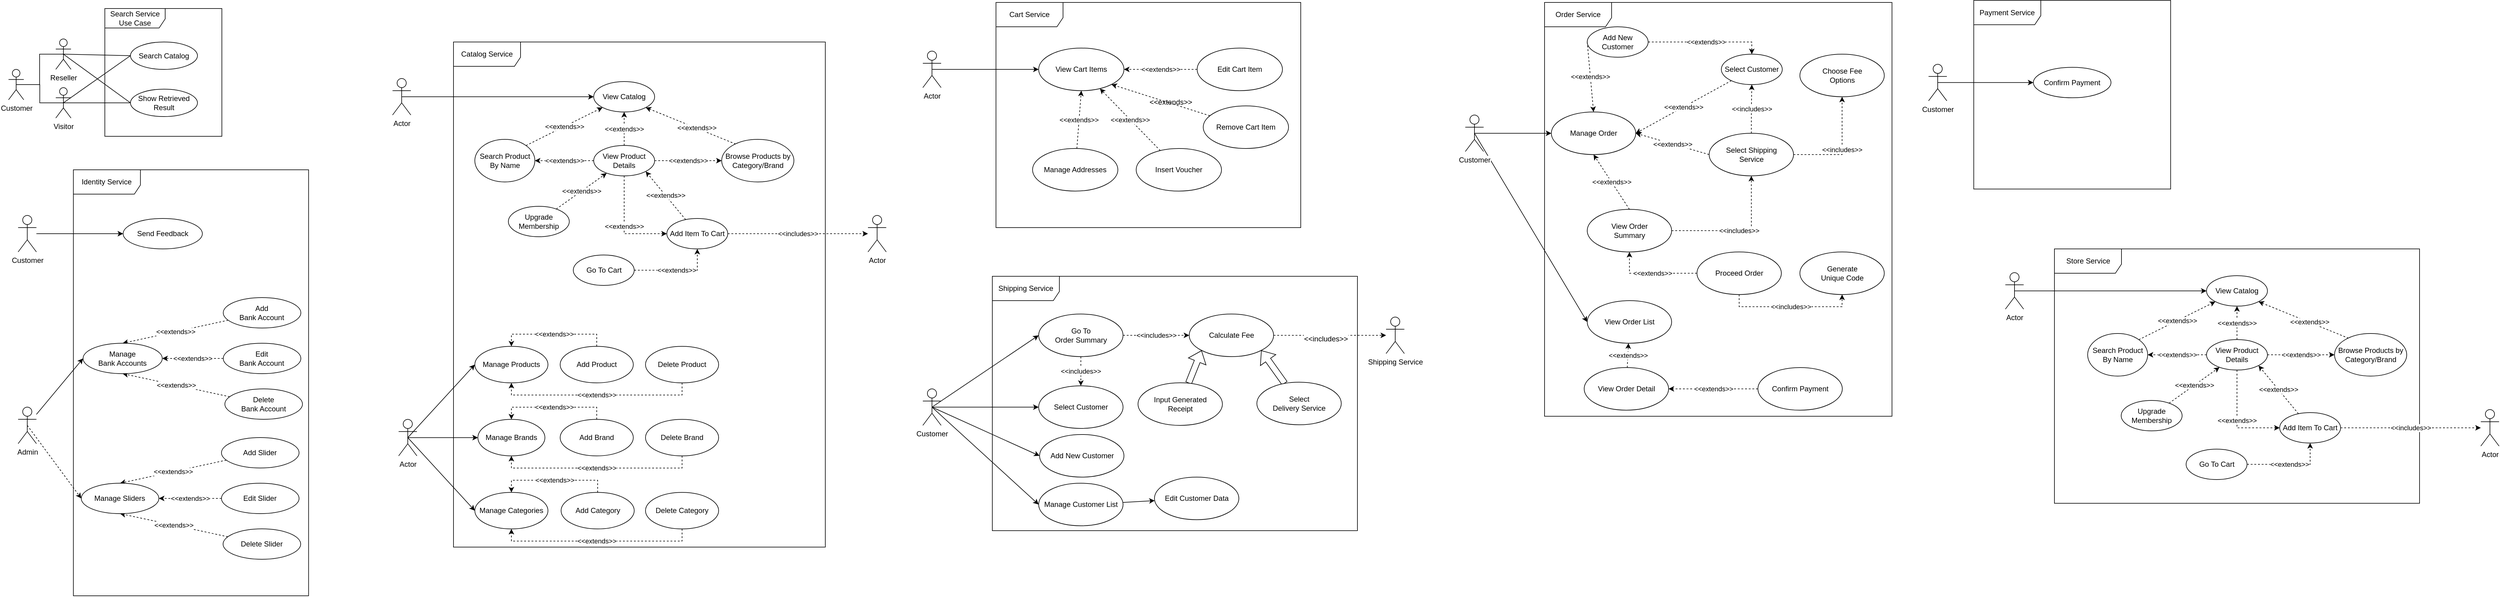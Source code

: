 <mxfile version="12.4.8" type="github" pages="3">
  <diagram id="EZ-Fo409MBvBVe8mJaMu" name="use_case_diagram">
    <mxGraphModel dx="868" dy="495" grid="1" gridSize="10" guides="1" tooltips="1" connect="1" arrows="1" fold="1" page="1" pageScale="1" pageWidth="827" pageHeight="1169" math="0" shadow="0">
      <root>
        <mxCell id="0"/>
        <mxCell id="1" parent="0"/>
        <mxCell id="HigYBwu25Xkicgy7qNuS-62" value="Search Service Use Case" style="shape=umlFrame;whiteSpace=wrap;html=1;strokeColor=#000000;fillColor=none;width=99;height=32;" parent="1" vertex="1">
          <mxGeometry x="198" y="40" width="192" height="210" as="geometry"/>
        </mxCell>
        <mxCell id="HigYBwu25Xkicgy7qNuS-63" style="edgeStyle=orthogonalEdgeStyle;rounded=0;orthogonalLoop=1;jettySize=auto;html=1;exitX=0.5;exitY=0.5;exitDx=0;exitDy=0;exitPerimeter=0;entryX=0.5;entryY=0.5;entryDx=0;entryDy=0;entryPerimeter=0;endArrow=none;endFill=0;" parent="1" source="HigYBwu25Xkicgy7qNuS-65" target="HigYBwu25Xkicgy7qNuS-68" edge="1">
          <mxGeometry relative="1" as="geometry">
            <Array as="points">
              <mxPoint x="91" y="165"/>
              <mxPoint x="91" y="115"/>
            </Array>
          </mxGeometry>
        </mxCell>
        <mxCell id="HigYBwu25Xkicgy7qNuS-64" style="edgeStyle=orthogonalEdgeStyle;rounded=0;orthogonalLoop=1;jettySize=auto;html=1;exitX=0.5;exitY=0.5;exitDx=0;exitDy=0;exitPerimeter=0;entryX=0.5;entryY=0.5;entryDx=0;entryDy=0;entryPerimeter=0;endArrow=none;endFill=0;" parent="1" source="HigYBwu25Xkicgy7qNuS-65" target="HigYBwu25Xkicgy7qNuS-71" edge="1">
          <mxGeometry relative="1" as="geometry"/>
        </mxCell>
        <mxCell id="HigYBwu25Xkicgy7qNuS-65" value="Customer" style="shape=umlActor;verticalLabelPosition=bottom;labelBackgroundColor=#ffffff;verticalAlign=top;html=1;strokeColor=#000000;" parent="1" vertex="1">
          <mxGeometry x="40" y="140" width="25" height="50" as="geometry"/>
        </mxCell>
        <mxCell id="HigYBwu25Xkicgy7qNuS-66" style="rounded=0;orthogonalLoop=1;jettySize=auto;html=1;exitX=0.5;exitY=0.5;exitDx=0;exitDy=0;exitPerimeter=0;endArrow=none;endFill=0;entryX=0;entryY=0.5;entryDx=0;entryDy=0;" parent="1" source="HigYBwu25Xkicgy7qNuS-68" target="HigYBwu25Xkicgy7qNuS-72" edge="1">
          <mxGeometry relative="1" as="geometry">
            <mxPoint x="205" y="72" as="targetPoint"/>
          </mxGeometry>
        </mxCell>
        <mxCell id="HigYBwu25Xkicgy7qNuS-67" style="edgeStyle=none;rounded=0;orthogonalLoop=1;jettySize=auto;html=1;exitX=0.5;exitY=0.5;exitDx=0;exitDy=0;exitPerimeter=0;entryX=0;entryY=0.5;entryDx=0;entryDy=0;endArrow=none;endFill=0;" parent="1" source="HigYBwu25Xkicgy7qNuS-68" target="HigYBwu25Xkicgy7qNuS-75" edge="1">
          <mxGeometry relative="1" as="geometry"/>
        </mxCell>
        <mxCell id="HigYBwu25Xkicgy7qNuS-68" value="Reseller" style="shape=umlActor;verticalLabelPosition=bottom;labelBackgroundColor=#ffffff;verticalAlign=top;html=1;strokeColor=#000000;" parent="1" vertex="1">
          <mxGeometry x="117.5" y="90" width="25" height="50" as="geometry"/>
        </mxCell>
        <mxCell id="HigYBwu25Xkicgy7qNuS-69" style="edgeStyle=none;rounded=0;orthogonalLoop=1;jettySize=auto;html=1;exitX=0.5;exitY=0.5;exitDx=0;exitDy=0;exitPerimeter=0;entryX=0;entryY=0.5;entryDx=0;entryDy=0;endArrow=none;endFill=0;" parent="1" source="HigYBwu25Xkicgy7qNuS-71" target="HigYBwu25Xkicgy7qNuS-72" edge="1">
          <mxGeometry relative="1" as="geometry"/>
        </mxCell>
        <mxCell id="HigYBwu25Xkicgy7qNuS-70" style="edgeStyle=none;rounded=0;orthogonalLoop=1;jettySize=auto;html=1;exitX=0.5;exitY=0.5;exitDx=0;exitDy=0;exitPerimeter=0;entryX=0;entryY=0.5;entryDx=0;entryDy=0;endArrow=none;endFill=0;" parent="1" source="HigYBwu25Xkicgy7qNuS-71" target="HigYBwu25Xkicgy7qNuS-75" edge="1">
          <mxGeometry relative="1" as="geometry"/>
        </mxCell>
        <mxCell id="HigYBwu25Xkicgy7qNuS-71" value="Visitor" style="shape=umlActor;verticalLabelPosition=bottom;labelBackgroundColor=#ffffff;verticalAlign=top;html=1;strokeColor=#000000;" parent="1" vertex="1">
          <mxGeometry x="117.5" y="170" width="25" height="50" as="geometry"/>
        </mxCell>
        <mxCell id="HigYBwu25Xkicgy7qNuS-72" value="Search Catalog" style="ellipse;whiteSpace=wrap;html=1;strokeColor=#000000;" parent="1" vertex="1">
          <mxGeometry x="240" y="95" width="110" height="45" as="geometry"/>
        </mxCell>
        <mxCell id="HigYBwu25Xkicgy7qNuS-75" value="Show Retrieved Result" style="ellipse;whiteSpace=wrap;html=1;strokeColor=#000000;" parent="1" vertex="1">
          <mxGeometry x="240" y="172.5" width="110" height="45" as="geometry"/>
        </mxCell>
        <mxCell id="lWTT0KXUw_2wQPV0KMFt-1" value="Payment Service" style="shape=umlFrame;whiteSpace=wrap;html=1;width=110;height=40;" parent="1" vertex="1">
          <mxGeometry x="3264.14" y="26.67" width="323" height="310" as="geometry"/>
        </mxCell>
        <mxCell id="lWTT0KXUw_2wQPV0KMFt-2" style="edgeStyle=none;rounded=0;orthogonalLoop=1;jettySize=auto;html=1;exitX=0.5;exitY=0.5;exitDx=0;exitDy=0;exitPerimeter=0;entryX=0;entryY=0.5;entryDx=0;entryDy=0;" parent="1" source="lWTT0KXUw_2wQPV0KMFt-6" target="lWTT0KXUw_2wQPV0KMFt-9" edge="1">
          <mxGeometry relative="1" as="geometry"/>
        </mxCell>
        <mxCell id="lWTT0KXUw_2wQPV0KMFt-6" value="Customer" style="shape=umlActor;verticalLabelPosition=bottom;labelBackgroundColor=#ffffff;verticalAlign=top;html=1;" parent="1" vertex="1">
          <mxGeometry x="3190" y="131.67" width="30" height="60" as="geometry"/>
        </mxCell>
        <mxCell id="lWTT0KXUw_2wQPV0KMFt-9" value="Confirm Payment" style="ellipse;whiteSpace=wrap;html=1;" parent="1" vertex="1">
          <mxGeometry x="3361.96" y="136.67" width="127.36" height="50" as="geometry"/>
        </mxCell>
        <mxCell id="uRKHgIGUSnySClVswHoB-1" value="Identity Service" style="shape=umlFrame;whiteSpace=wrap;html=1;width=110;height=40;" parent="1" vertex="1">
          <mxGeometry x="146.39" y="305" width="385.86" height="700" as="geometry"/>
        </mxCell>
        <mxCell id="uRKHgIGUSnySClVswHoB-2" style="rounded=0;orthogonalLoop=1;jettySize=auto;html=1;entryX=0;entryY=0.5;entryDx=0;entryDy=0;" parent="1" source="uRKHgIGUSnySClVswHoB-4" target="uRKHgIGUSnySClVswHoB-11" edge="1">
          <mxGeometry relative="1" as="geometry"/>
        </mxCell>
        <mxCell id="uRKHgIGUSnySClVswHoB-3" style="edgeStyle=none;rounded=0;orthogonalLoop=1;jettySize=auto;html=1;exitX=0.5;exitY=0.5;exitDx=0;exitDy=0;exitPerimeter=0;entryX=0;entryY=0.5;entryDx=0;entryDy=0;dashed=1;" parent="1" source="uRKHgIGUSnySClVswHoB-4" target="uRKHgIGUSnySClVswHoB-18" edge="1">
          <mxGeometry relative="1" as="geometry"/>
        </mxCell>
        <mxCell id="uRKHgIGUSnySClVswHoB-4" value="&lt;div&gt;Admin&lt;/div&gt;" style="shape=umlActor;verticalLabelPosition=bottom;labelBackgroundColor=#ffffff;verticalAlign=top;html=1;" parent="1" vertex="1">
          <mxGeometry x="55.75" y="695" width="30" height="60" as="geometry"/>
        </mxCell>
        <mxCell id="uRKHgIGUSnySClVswHoB-5" value="&amp;lt;&amp;lt;extends&amp;gt;&amp;gt;" style="edgeStyle=none;rounded=0;orthogonalLoop=1;jettySize=auto;html=1;entryX=0.5;entryY=0;entryDx=0;entryDy=0;dashed=1;" parent="1" source="uRKHgIGUSnySClVswHoB-6" target="uRKHgIGUSnySClVswHoB-11" edge="1">
          <mxGeometry relative="1" as="geometry"/>
        </mxCell>
        <mxCell id="uRKHgIGUSnySClVswHoB-6" value="&lt;div&gt;Add&lt;/div&gt;&lt;div&gt;Bank Account&lt;br&gt;&lt;/div&gt;" style="ellipse;whiteSpace=wrap;html=1;" parent="1" vertex="1">
          <mxGeometry x="392.25" y="515" width="127.36" height="50" as="geometry"/>
        </mxCell>
        <mxCell id="uRKHgIGUSnySClVswHoB-7" value="&amp;lt;&amp;lt;extends&amp;gt;&amp;gt;" style="edgeStyle=none;rounded=0;orthogonalLoop=1;jettySize=auto;html=1;dashed=1;" parent="1" source="uRKHgIGUSnySClVswHoB-8" target="uRKHgIGUSnySClVswHoB-11" edge="1">
          <mxGeometry relative="1" as="geometry">
            <mxPoint x="292.25" y="615" as="targetPoint"/>
          </mxGeometry>
        </mxCell>
        <mxCell id="uRKHgIGUSnySClVswHoB-8" value="Edit&lt;br&gt;Bank Account" style="ellipse;whiteSpace=wrap;html=1;" parent="1" vertex="1">
          <mxGeometry x="392.25" y="590" width="127.36" height="50" as="geometry"/>
        </mxCell>
        <mxCell id="uRKHgIGUSnySClVswHoB-9" value="&amp;lt;&amp;lt;extends&amp;gt;&amp;gt;" style="edgeStyle=none;rounded=0;orthogonalLoop=1;jettySize=auto;html=1;entryX=0.5;entryY=1;entryDx=0;entryDy=0;dashed=1;" parent="1" source="uRKHgIGUSnySClVswHoB-10" target="uRKHgIGUSnySClVswHoB-11" edge="1">
          <mxGeometry relative="1" as="geometry"/>
        </mxCell>
        <mxCell id="uRKHgIGUSnySClVswHoB-10" value="&lt;div&gt;Delete&lt;/div&gt;&lt;div&gt;Bank Account&lt;br&gt;&lt;/div&gt;" style="ellipse;whiteSpace=wrap;html=1;" parent="1" vertex="1">
          <mxGeometry x="394.89" y="665" width="127.36" height="50" as="geometry"/>
        </mxCell>
        <mxCell id="uRKHgIGUSnySClVswHoB-11" value="&lt;div&gt;Manage&lt;/div&gt;&lt;div&gt; Bank Accounts&lt;/div&gt;" style="ellipse;whiteSpace=wrap;html=1;" parent="1" vertex="1">
          <mxGeometry x="162.25" y="590" width="130" height="50" as="geometry"/>
        </mxCell>
        <mxCell id="uRKHgIGUSnySClVswHoB-12" value="&amp;lt;&amp;lt;extends&amp;gt;&amp;gt;" style="edgeStyle=none;rounded=0;orthogonalLoop=1;jettySize=auto;html=1;entryX=0.5;entryY=0;entryDx=0;entryDy=0;dashed=1;" parent="1" source="uRKHgIGUSnySClVswHoB-13" target="uRKHgIGUSnySClVswHoB-18" edge="1">
          <mxGeometry relative="1" as="geometry"/>
        </mxCell>
        <mxCell id="uRKHgIGUSnySClVswHoB-13" value="Add Slider" style="ellipse;whiteSpace=wrap;html=1;" parent="1" vertex="1">
          <mxGeometry x="389.32" y="745" width="127.36" height="50" as="geometry"/>
        </mxCell>
        <mxCell id="uRKHgIGUSnySClVswHoB-14" value="&amp;lt;&amp;lt;extends&amp;gt;&amp;gt;" style="edgeStyle=none;rounded=0;orthogonalLoop=1;jettySize=auto;html=1;dashed=1;" parent="1" source="uRKHgIGUSnySClVswHoB-15" target="uRKHgIGUSnySClVswHoB-18" edge="1">
          <mxGeometry relative="1" as="geometry">
            <mxPoint x="289.32" y="845" as="targetPoint"/>
          </mxGeometry>
        </mxCell>
        <mxCell id="uRKHgIGUSnySClVswHoB-15" value="Edit Slider" style="ellipse;whiteSpace=wrap;html=1;" parent="1" vertex="1">
          <mxGeometry x="389.32" y="820" width="127.36" height="50" as="geometry"/>
        </mxCell>
        <mxCell id="uRKHgIGUSnySClVswHoB-16" value="&amp;lt;&amp;lt;extends&amp;gt;&amp;gt;" style="edgeStyle=none;rounded=0;orthogonalLoop=1;jettySize=auto;html=1;entryX=0.5;entryY=1;entryDx=0;entryDy=0;dashed=1;" parent="1" source="uRKHgIGUSnySClVswHoB-17" target="uRKHgIGUSnySClVswHoB-18" edge="1">
          <mxGeometry relative="1" as="geometry"/>
        </mxCell>
        <mxCell id="uRKHgIGUSnySClVswHoB-17" value="Delete Slider" style="ellipse;whiteSpace=wrap;html=1;" parent="1" vertex="1">
          <mxGeometry x="391.96" y="895" width="127.36" height="50" as="geometry"/>
        </mxCell>
        <mxCell id="uRKHgIGUSnySClVswHoB-18" value="Manage Sliders" style="ellipse;whiteSpace=wrap;html=1;" parent="1" vertex="1">
          <mxGeometry x="159.32" y="820" width="127.36" height="50" as="geometry"/>
        </mxCell>
        <mxCell id="uRKHgIGUSnySClVswHoB-19" style="edgeStyle=none;rounded=0;orthogonalLoop=1;jettySize=auto;html=1;entryX=0;entryY=0.5;entryDx=0;entryDy=0;" parent="1" source="uRKHgIGUSnySClVswHoB-20" target="uRKHgIGUSnySClVswHoB-21" edge="1">
          <mxGeometry relative="1" as="geometry"/>
        </mxCell>
        <mxCell id="uRKHgIGUSnySClVswHoB-20" value="Customer" style="shape=umlActor;verticalLabelPosition=bottom;labelBackgroundColor=#ffffff;verticalAlign=top;html=1;" parent="1" vertex="1">
          <mxGeometry x="55.75" y="380" width="30" height="60" as="geometry"/>
        </mxCell>
        <mxCell id="uRKHgIGUSnySClVswHoB-21" value="Send Feedback" style="ellipse;whiteSpace=wrap;html=1;" parent="1" vertex="1">
          <mxGeometry x="228" y="385" width="130" height="50" as="geometry"/>
        </mxCell>
        <mxCell id="rvYSQPYyHR9uhLPdeCgA-1" value="Catalog Service" style="shape=umlFrame;whiteSpace=wrap;html=1;width=110;height=40;" parent="1" vertex="1">
          <mxGeometry x="770" y="95" width="610" height="830" as="geometry"/>
        </mxCell>
        <mxCell id="rvYSQPYyHR9uhLPdeCgA-2" value="&amp;lt;&amp;lt;extends&amp;gt;&amp;gt;" style="edgeStyle=none;rounded=0;orthogonalLoop=1;jettySize=auto;html=1;dashed=1;exitX=0;exitY=0.5;exitDx=0;exitDy=0;" parent="1" source="rvYSQPYyHR9uhLPdeCgA-5" target="rvYSQPYyHR9uhLPdeCgA-3" edge="1">
          <mxGeometry relative="1" as="geometry"/>
        </mxCell>
        <mxCell id="rvYSQPYyHR9uhLPdeCgA-3" value="Search Product By Name" style="ellipse;whiteSpace=wrap;html=1;" parent="1" vertex="1">
          <mxGeometry x="805" y="255" width="98.5" height="70" as="geometry"/>
        </mxCell>
        <mxCell id="rvYSQPYyHR9uhLPdeCgA-4" value="&amp;lt;&amp;lt;extends&amp;gt;&amp;gt;" style="edgeStyle=orthogonalEdgeStyle;rounded=0;orthogonalLoop=1;jettySize=auto;html=1;entryX=0;entryY=0.5;entryDx=0;entryDy=0;dashed=1;exitX=0.5;exitY=1;exitDx=0;exitDy=0;" parent="1" source="rvYSQPYyHR9uhLPdeCgA-5" target="rvYSQPYyHR9uhLPdeCgA-34" edge="1">
          <mxGeometry relative="1" as="geometry"/>
        </mxCell>
        <UserObject label="View Product Details" link="data:action/json,{&quot;actions&quot;:[{&quot;select&quot;: {&quot;cells&quot;: [&quot;A2yK13kjCU1uyrPjLgUl-12&quot;]}}]}" id="rvYSQPYyHR9uhLPdeCgA-5">
          <mxCell style="ellipse;whiteSpace=wrap;html=1;" parent="1" vertex="1">
            <mxGeometry x="1000" y="265" width="100" height="50" as="geometry"/>
          </mxCell>
        </UserObject>
        <mxCell id="rvYSQPYyHR9uhLPdeCgA-6" value="&amp;lt;&amp;lt;extends&amp;gt;&amp;gt;" style="edgeStyle=none;rounded=0;orthogonalLoop=1;jettySize=auto;html=1;dashed=1;exitX=1;exitY=0;exitDx=0;exitDy=0;" parent="1" source="rvYSQPYyHR9uhLPdeCgA-3" target="rvYSQPYyHR9uhLPdeCgA-9" edge="1">
          <mxGeometry relative="1" as="geometry"/>
        </mxCell>
        <mxCell id="rvYSQPYyHR9uhLPdeCgA-7" value="&amp;lt;&amp;lt;extends&amp;gt;&amp;gt;" style="edgeStyle=none;rounded=0;orthogonalLoop=1;jettySize=auto;html=1;dashed=1;exitX=0.241;exitY=0.143;exitDx=0;exitDy=0;entryX=1;entryY=1;entryDx=0;entryDy=0;exitPerimeter=0;" parent="1" source="rvYSQPYyHR9uhLPdeCgA-11" target="rvYSQPYyHR9uhLPdeCgA-9" edge="1">
          <mxGeometry x="-0.087" y="-1" relative="1" as="geometry">
            <mxPoint as="offset"/>
          </mxGeometry>
        </mxCell>
        <mxCell id="rvYSQPYyHR9uhLPdeCgA-8" value="&amp;lt;&amp;lt;extends&amp;gt;&amp;gt;" style="edgeStyle=none;rounded=0;orthogonalLoop=1;jettySize=auto;html=1;dashed=1;" parent="1" source="rvYSQPYyHR9uhLPdeCgA-5" target="rvYSQPYyHR9uhLPdeCgA-9" edge="1">
          <mxGeometry relative="1" as="geometry"/>
        </mxCell>
        <mxCell id="rvYSQPYyHR9uhLPdeCgA-9" value="View Catalog" style="ellipse;whiteSpace=wrap;html=1;" parent="1" vertex="1">
          <mxGeometry x="1000" y="160" width="100" height="50" as="geometry"/>
        </mxCell>
        <mxCell id="rvYSQPYyHR9uhLPdeCgA-10" value="&amp;lt;&amp;lt;extends&amp;gt;&amp;gt;" style="edgeStyle=none;rounded=0;orthogonalLoop=1;jettySize=auto;html=1;dashed=1;exitX=1;exitY=0.5;exitDx=0;exitDy=0;entryX=0;entryY=0.5;entryDx=0;entryDy=0;" parent="1" source="rvYSQPYyHR9uhLPdeCgA-5" target="rvYSQPYyHR9uhLPdeCgA-11" edge="1">
          <mxGeometry x="-0.003" relative="1" as="geometry">
            <mxPoint as="offset"/>
          </mxGeometry>
        </mxCell>
        <mxCell id="rvYSQPYyHR9uhLPdeCgA-11" value="Browse Products by Category/Brand" style="ellipse;whiteSpace=wrap;html=1;" parent="1" vertex="1">
          <mxGeometry x="1210" y="255" width="118.5" height="70" as="geometry"/>
        </mxCell>
        <mxCell id="rvYSQPYyHR9uhLPdeCgA-12" style="edgeStyle=none;rounded=0;orthogonalLoop=1;jettySize=auto;html=1;exitX=0.5;exitY=0.5;exitDx=0;exitDy=0;exitPerimeter=0;entryX=0;entryY=0.5;entryDx=0;entryDy=0;" parent="1" source="rvYSQPYyHR9uhLPdeCgA-13" target="rvYSQPYyHR9uhLPdeCgA-9" edge="1">
          <mxGeometry relative="1" as="geometry"/>
        </mxCell>
        <mxCell id="rvYSQPYyHR9uhLPdeCgA-13" value="Actor" style="shape=umlActor;verticalLabelPosition=bottom;labelBackgroundColor=#ffffff;verticalAlign=top;html=1;" parent="1" vertex="1">
          <mxGeometry x="670" y="155" width="30" height="60" as="geometry"/>
        </mxCell>
        <mxCell id="rvYSQPYyHR9uhLPdeCgA-14" value="&amp;lt;&amp;lt;extends&amp;gt;&amp;gt;" style="edgeStyle=orthogonalEdgeStyle;rounded=0;orthogonalLoop=1;jettySize=auto;html=1;entryX=0.5;entryY=0;entryDx=0;entryDy=0;dashed=1;exitX=0.5;exitY=0;exitDx=0;exitDy=0;" parent="1" source="rvYSQPYyHR9uhLPdeCgA-27" target="rvYSQPYyHR9uhLPdeCgA-16" edge="1">
          <mxGeometry relative="1" as="geometry"/>
        </mxCell>
        <mxCell id="rvYSQPYyHR9uhLPdeCgA-15" value="&amp;lt;&amp;lt;extends&amp;gt;&amp;gt;" style="edgeStyle=orthogonalEdgeStyle;rounded=0;orthogonalLoop=1;jettySize=auto;html=1;dashed=1;exitX=0.5;exitY=1;exitDx=0;exitDy=0;" parent="1" source="rvYSQPYyHR9uhLPdeCgA-28" target="rvYSQPYyHR9uhLPdeCgA-16" edge="1">
          <mxGeometry relative="1" as="geometry">
            <Array as="points">
              <mxPoint x="1145" y="915.13"/>
              <mxPoint x="865" y="915.13"/>
            </Array>
          </mxGeometry>
        </mxCell>
        <mxCell id="rvYSQPYyHR9uhLPdeCgA-16" value="Manage Categories" style="ellipse;whiteSpace=wrap;html=1;" parent="1" vertex="1">
          <mxGeometry x="805" y="835.13" width="120" height="60" as="geometry"/>
        </mxCell>
        <mxCell id="rvYSQPYyHR9uhLPdeCgA-17" value="&amp;lt;&amp;lt;extends&amp;gt;&amp;gt;" style="edgeStyle=orthogonalEdgeStyle;rounded=0;orthogonalLoop=1;jettySize=auto;html=1;entryX=0.5;entryY=0;entryDx=0;entryDy=0;dashed=1;exitX=0.5;exitY=0;exitDx=0;exitDy=0;" parent="1" source="rvYSQPYyHR9uhLPdeCgA-25" target="rvYSQPYyHR9uhLPdeCgA-19" edge="1">
          <mxGeometry relative="1" as="geometry"/>
        </mxCell>
        <mxCell id="rvYSQPYyHR9uhLPdeCgA-18" value="&amp;lt;&amp;lt;extends&amp;gt;&amp;gt;" style="edgeStyle=orthogonalEdgeStyle;rounded=0;orthogonalLoop=1;jettySize=auto;html=1;entryX=0.5;entryY=1;entryDx=0;entryDy=0;dashed=1;exitX=0.5;exitY=1;exitDx=0;exitDy=0;" parent="1" source="rvYSQPYyHR9uhLPdeCgA-26" target="rvYSQPYyHR9uhLPdeCgA-19" edge="1">
          <mxGeometry relative="1" as="geometry"/>
        </mxCell>
        <mxCell id="rvYSQPYyHR9uhLPdeCgA-19" value="Manage Brands" style="ellipse;whiteSpace=wrap;html=1;" parent="1" vertex="1">
          <mxGeometry x="810" y="715.13" width="110" height="60" as="geometry"/>
        </mxCell>
        <mxCell id="rvYSQPYyHR9uhLPdeCgA-20" value="&amp;lt;&amp;lt;extends&amp;gt;&amp;gt;" style="edgeStyle=orthogonalEdgeStyle;rounded=0;orthogonalLoop=1;jettySize=auto;html=1;exitX=0.5;exitY=0;exitDx=0;exitDy=0;entryX=0.5;entryY=0;entryDx=0;entryDy=0;dashed=1;" parent="1" source="rvYSQPYyHR9uhLPdeCgA-23" target="rvYSQPYyHR9uhLPdeCgA-22" edge="1">
          <mxGeometry relative="1" as="geometry"/>
        </mxCell>
        <mxCell id="rvYSQPYyHR9uhLPdeCgA-21" value="&amp;lt;&amp;lt;extends&amp;gt;&amp;gt;" style="edgeStyle=orthogonalEdgeStyle;rounded=0;orthogonalLoop=1;jettySize=auto;html=1;entryX=0.5;entryY=1;entryDx=0;entryDy=0;dashed=1;exitX=0.5;exitY=1;exitDx=0;exitDy=0;" parent="1" source="rvYSQPYyHR9uhLPdeCgA-24" target="rvYSQPYyHR9uhLPdeCgA-22" edge="1">
          <mxGeometry relative="1" as="geometry">
            <Array as="points">
              <mxPoint x="1145" y="675.13"/>
              <mxPoint x="865" y="675.13"/>
            </Array>
          </mxGeometry>
        </mxCell>
        <mxCell id="rvYSQPYyHR9uhLPdeCgA-22" value="Manage Products" style="ellipse;whiteSpace=wrap;html=1;" parent="1" vertex="1">
          <mxGeometry x="805" y="595.13" width="120" height="60" as="geometry"/>
        </mxCell>
        <mxCell id="rvYSQPYyHR9uhLPdeCgA-23" value="Add Product" style="ellipse;whiteSpace=wrap;html=1;" parent="1" vertex="1">
          <mxGeometry x="945" y="595.13" width="120" height="60" as="geometry"/>
        </mxCell>
        <mxCell id="rvYSQPYyHR9uhLPdeCgA-24" value="Delete Product" style="ellipse;whiteSpace=wrap;html=1;" parent="1" vertex="1">
          <mxGeometry x="1085" y="595.13" width="120" height="60" as="geometry"/>
        </mxCell>
        <mxCell id="rvYSQPYyHR9uhLPdeCgA-25" value="Add Brand" style="ellipse;whiteSpace=wrap;html=1;" parent="1" vertex="1">
          <mxGeometry x="945" y="715.13" width="120" height="60" as="geometry"/>
        </mxCell>
        <mxCell id="rvYSQPYyHR9uhLPdeCgA-26" value="Delete Brand" style="ellipse;whiteSpace=wrap;html=1;" parent="1" vertex="1">
          <mxGeometry x="1085" y="715.13" width="120" height="60" as="geometry"/>
        </mxCell>
        <mxCell id="rvYSQPYyHR9uhLPdeCgA-27" value="Add Category" style="ellipse;whiteSpace=wrap;html=1;" parent="1" vertex="1">
          <mxGeometry x="946.52" y="835.13" width="120" height="60" as="geometry"/>
        </mxCell>
        <mxCell id="rvYSQPYyHR9uhLPdeCgA-28" value="Delete Category" style="ellipse;whiteSpace=wrap;html=1;" parent="1" vertex="1">
          <mxGeometry x="1085" y="835.13" width="120" height="60" as="geometry"/>
        </mxCell>
        <mxCell id="rvYSQPYyHR9uhLPdeCgA-29" style="edgeStyle=none;rounded=0;orthogonalLoop=1;jettySize=auto;html=1;exitX=0.5;exitY=0.5;exitDx=0;exitDy=0;exitPerimeter=0;entryX=0;entryY=0.5;entryDx=0;entryDy=0;" parent="1" source="rvYSQPYyHR9uhLPdeCgA-32" target="rvYSQPYyHR9uhLPdeCgA-22" edge="1">
          <mxGeometry relative="1" as="geometry"/>
        </mxCell>
        <mxCell id="rvYSQPYyHR9uhLPdeCgA-30" style="edgeStyle=orthogonalEdgeStyle;rounded=0;orthogonalLoop=1;jettySize=auto;html=1;exitX=0.5;exitY=0.5;exitDx=0;exitDy=0;exitPerimeter=0;" parent="1" source="rvYSQPYyHR9uhLPdeCgA-32" target="rvYSQPYyHR9uhLPdeCgA-19" edge="1">
          <mxGeometry relative="1" as="geometry"/>
        </mxCell>
        <mxCell id="rvYSQPYyHR9uhLPdeCgA-31" style="rounded=0;orthogonalLoop=1;jettySize=auto;html=1;exitX=0.5;exitY=0.5;exitDx=0;exitDy=0;exitPerimeter=0;entryX=0;entryY=0.5;entryDx=0;entryDy=0;" parent="1" source="rvYSQPYyHR9uhLPdeCgA-32" target="rvYSQPYyHR9uhLPdeCgA-16" edge="1">
          <mxGeometry relative="1" as="geometry"/>
        </mxCell>
        <mxCell id="rvYSQPYyHR9uhLPdeCgA-32" value="Actor" style="shape=umlActor;verticalLabelPosition=bottom;labelBackgroundColor=#ffffff;verticalAlign=top;html=1;" parent="1" vertex="1">
          <mxGeometry x="680" y="715.13" width="30" height="60" as="geometry"/>
        </mxCell>
        <mxCell id="rvYSQPYyHR9uhLPdeCgA-33" value="&amp;lt;&amp;lt;extends&amp;gt;&amp;gt;" style="rounded=0;orthogonalLoop=1;jettySize=auto;html=1;dashed=1;entryX=1;entryY=1;entryDx=0;entryDy=0;" parent="1" source="rvYSQPYyHR9uhLPdeCgA-34" target="rvYSQPYyHR9uhLPdeCgA-5" edge="1">
          <mxGeometry relative="1" as="geometry"/>
        </mxCell>
        <mxCell id="rvYSQPYyHR9uhLPdeCgA-34" value="Add Item To Cart" style="ellipse;whiteSpace=wrap;html=1;" parent="1" vertex="1">
          <mxGeometry x="1120" y="385" width="100" height="50" as="geometry"/>
        </mxCell>
        <mxCell id="rvYSQPYyHR9uhLPdeCgA-35" value="&amp;lt;&amp;lt;extends&amp;gt;&amp;gt;" style="edgeStyle=none;rounded=0;orthogonalLoop=1;jettySize=auto;html=1;dashed=1;" parent="1" source="rvYSQPYyHR9uhLPdeCgA-36" target="rvYSQPYyHR9uhLPdeCgA-5" edge="1">
          <mxGeometry relative="1" as="geometry"/>
        </mxCell>
        <mxCell id="rvYSQPYyHR9uhLPdeCgA-36" value="Upgrade Membership" style="ellipse;whiteSpace=wrap;html=1;shadow=0;" parent="1" vertex="1">
          <mxGeometry x="860" y="365" width="100" height="50" as="geometry"/>
        </mxCell>
        <mxCell id="rvYSQPYyHR9uhLPdeCgA-37" value="&amp;lt;&amp;lt;extends&amp;gt;&amp;gt;" style="edgeStyle=orthogonalEdgeStyle;rounded=0;orthogonalLoop=1;jettySize=auto;html=1;dashed=1;" parent="1" source="rvYSQPYyHR9uhLPdeCgA-38" target="rvYSQPYyHR9uhLPdeCgA-34" edge="1">
          <mxGeometry relative="1" as="geometry"/>
        </mxCell>
        <mxCell id="rvYSQPYyHR9uhLPdeCgA-38" value="Go To Cart" style="ellipse;whiteSpace=wrap;html=1;" parent="1" vertex="1">
          <mxGeometry x="966.52" y="445" width="100" height="50" as="geometry"/>
        </mxCell>
        <mxCell id="rvYSQPYyHR9uhLPdeCgA-39" value="Order Service" style="shape=umlFrame;whiteSpace=wrap;html=1;width=110;height=40;" parent="1" vertex="1">
          <mxGeometry x="2560" y="30" width="570" height="680" as="geometry"/>
        </mxCell>
        <mxCell id="rvYSQPYyHR9uhLPdeCgA-40" value="&amp;lt;&amp;lt;extends&amp;gt;&amp;gt;" style="edgeStyle=none;rounded=0;orthogonalLoop=1;jettySize=auto;html=1;exitX=0;exitY=0.5;exitDx=0;exitDy=0;entryX=0.5;entryY=0;entryDx=0;entryDy=0;dashed=1;" parent="1" source="rvYSQPYyHR9uhLPdeCgA-48" target="rvYSQPYyHR9uhLPdeCgA-58" edge="1">
          <mxGeometry relative="1" as="geometry">
            <mxPoint x="2738.88" y="245" as="targetPoint"/>
          </mxGeometry>
        </mxCell>
        <mxCell id="rvYSQPYyHR9uhLPdeCgA-41" value="&amp;lt;&amp;lt;extends&amp;gt;&amp;gt;" style="edgeStyle=none;rounded=0;orthogonalLoop=1;jettySize=auto;html=1;dashed=1;entryX=1;entryY=0.5;entryDx=0;entryDy=0;" parent="1" source="rvYSQPYyHR9uhLPdeCgA-47" target="rvYSQPYyHR9uhLPdeCgA-58" edge="1">
          <mxGeometry relative="1" as="geometry">
            <mxPoint x="2738.88" y="245" as="targetPoint"/>
          </mxGeometry>
        </mxCell>
        <mxCell id="rvYSQPYyHR9uhLPdeCgA-42" value="&amp;lt;&amp;lt;extends&amp;gt;&amp;gt;" style="edgeStyle=none;rounded=0;orthogonalLoop=1;jettySize=auto;html=1;exitX=0;exitY=0.5;exitDx=0;exitDy=0;entryX=1;entryY=0.5;entryDx=0;entryDy=0;dashed=1;" parent="1" source="rvYSQPYyHR9uhLPdeCgA-51" target="rvYSQPYyHR9uhLPdeCgA-58" edge="1">
          <mxGeometry relative="1" as="geometry">
            <mxPoint x="2738.88" y="245" as="targetPoint"/>
          </mxGeometry>
        </mxCell>
        <mxCell id="rvYSQPYyHR9uhLPdeCgA-43" value="&lt;div&gt;&amp;lt;&amp;lt;extends&amp;gt;&amp;gt;&lt;/div&gt;" style="edgeStyle=none;rounded=0;orthogonalLoop=1;jettySize=auto;html=1;entryX=0.5;entryY=1;entryDx=0;entryDy=0;dashed=1;exitX=0.5;exitY=0;exitDx=0;exitDy=0;" parent="1" source="rvYSQPYyHR9uhLPdeCgA-55" target="rvYSQPYyHR9uhLPdeCgA-58" edge="1">
          <mxGeometry relative="1" as="geometry">
            <mxPoint x="2738.88" y="245" as="targetPoint"/>
          </mxGeometry>
        </mxCell>
        <mxCell id="rvYSQPYyHR9uhLPdeCgA-44" style="rounded=0;orthogonalLoop=1;jettySize=auto;html=1;exitX=0.5;exitY=0.5;exitDx=0;exitDy=0;exitPerimeter=0;entryX=0;entryY=0.5;entryDx=0;entryDy=0;" parent="1" source="rvYSQPYyHR9uhLPdeCgA-45" target="rvYSQPYyHR9uhLPdeCgA-61" edge="1">
          <mxGeometry relative="1" as="geometry"/>
        </mxCell>
        <mxCell id="rvYSQPYyHR9uhLPdeCgA-45" value="Customer" style="shape=umlActor;verticalLabelPosition=bottom;labelBackgroundColor=#ffffff;verticalAlign=top;html=1;" parent="1" vertex="1">
          <mxGeometry x="2430" y="215" width="30" height="60" as="geometry"/>
        </mxCell>
        <mxCell id="rvYSQPYyHR9uhLPdeCgA-46" value="&amp;lt;&amp;lt;extends&amp;gt;&amp;gt;" style="edgeStyle=orthogonalEdgeStyle;rounded=0;orthogonalLoop=1;jettySize=auto;html=1;exitX=1;exitY=0.5;exitDx=0;exitDy=0;entryX=0.5;entryY=0;entryDx=0;entryDy=0;dashed=1;" parent="1" source="rvYSQPYyHR9uhLPdeCgA-48" target="rvYSQPYyHR9uhLPdeCgA-47" edge="1">
          <mxGeometry relative="1" as="geometry"/>
        </mxCell>
        <mxCell id="rvYSQPYyHR9uhLPdeCgA-47" value="Select Customer" style="ellipse;whiteSpace=wrap;html=1;" parent="1" vertex="1">
          <mxGeometry x="2850" y="115" width="100" height="50" as="geometry"/>
        </mxCell>
        <mxCell id="rvYSQPYyHR9uhLPdeCgA-48" value="Add New Customer" style="ellipse;whiteSpace=wrap;html=1;" parent="1" vertex="1">
          <mxGeometry x="2630" y="70" width="100" height="50" as="geometry"/>
        </mxCell>
        <mxCell id="rvYSQPYyHR9uhLPdeCgA-49" value="&amp;lt;&amp;lt;includes&amp;gt;&amp;gt;" style="edgeStyle=orthogonalEdgeStyle;rounded=0;orthogonalLoop=1;jettySize=auto;html=1;exitX=0.5;exitY=0;exitDx=0;exitDy=0;entryX=0.5;entryY=1;entryDx=0;entryDy=0;dashed=1;" parent="1" source="rvYSQPYyHR9uhLPdeCgA-51" target="rvYSQPYyHR9uhLPdeCgA-47" edge="1">
          <mxGeometry relative="1" as="geometry"/>
        </mxCell>
        <mxCell id="rvYSQPYyHR9uhLPdeCgA-50" value="&amp;lt;&amp;lt;includes&amp;gt;&amp;gt;" style="edgeStyle=orthogonalEdgeStyle;rounded=0;orthogonalLoop=1;jettySize=auto;html=1;dashed=1;exitX=1;exitY=0.5;exitDx=0;exitDy=0;" parent="1" source="rvYSQPYyHR9uhLPdeCgA-51" target="rvYSQPYyHR9uhLPdeCgA-52" edge="1">
          <mxGeometry relative="1" as="geometry"/>
        </mxCell>
        <mxCell id="rvYSQPYyHR9uhLPdeCgA-51" value="&lt;div&gt;Select Shipping&lt;/div&gt;&lt;div&gt; Service&lt;/div&gt;" style="ellipse;whiteSpace=wrap;html=1;" parent="1" vertex="1">
          <mxGeometry x="2830" y="245" width="138.5" height="70" as="geometry"/>
        </mxCell>
        <mxCell id="rvYSQPYyHR9uhLPdeCgA-52" value="&lt;div&gt;Choose Fee&lt;/div&gt;&lt;div&gt; Options&lt;/div&gt;" style="ellipse;whiteSpace=wrap;html=1;" parent="1" vertex="1">
          <mxGeometry x="2978.88" y="115" width="138.5" height="70" as="geometry"/>
        </mxCell>
        <mxCell id="rvYSQPYyHR9uhLPdeCgA-53" value="&amp;lt;&amp;lt;includes&amp;gt;&amp;gt;" style="edgeStyle=orthogonalEdgeStyle;rounded=0;orthogonalLoop=1;jettySize=auto;html=1;entryX=0.5;entryY=1;entryDx=0;entryDy=0;dashed=1;" parent="1" source="rvYSQPYyHR9uhLPdeCgA-55" target="rvYSQPYyHR9uhLPdeCgA-51" edge="1">
          <mxGeometry relative="1" as="geometry"/>
        </mxCell>
        <mxCell id="rvYSQPYyHR9uhLPdeCgA-54" value="&amp;lt;&amp;lt;extends&amp;gt;&amp;gt;" style="edgeStyle=orthogonalEdgeStyle;rounded=0;orthogonalLoop=1;jettySize=auto;html=1;dashed=1;entryX=0.5;entryY=1;entryDx=0;entryDy=0;" parent="1" source="rvYSQPYyHR9uhLPdeCgA-57" target="rvYSQPYyHR9uhLPdeCgA-55" edge="1">
          <mxGeometry relative="1" as="geometry"/>
        </mxCell>
        <mxCell id="rvYSQPYyHR9uhLPdeCgA-55" value="&lt;div&gt;View Order&lt;/div&gt;&lt;div&gt;Summary&lt;br&gt;&lt;/div&gt;" style="ellipse;whiteSpace=wrap;html=1;" parent="1" vertex="1">
          <mxGeometry x="2630" y="370" width="138.5" height="70" as="geometry"/>
        </mxCell>
        <mxCell id="rvYSQPYyHR9uhLPdeCgA-56" value="&amp;lt;&amp;lt;includes&amp;gt;&amp;gt;" style="edgeStyle=orthogonalEdgeStyle;rounded=0;orthogonalLoop=1;jettySize=auto;html=1;entryX=0.5;entryY=1;entryDx=0;entryDy=0;dashed=1;exitX=0.5;exitY=1;exitDx=0;exitDy=0;" parent="1" source="rvYSQPYyHR9uhLPdeCgA-57" target="rvYSQPYyHR9uhLPdeCgA-65" edge="1">
          <mxGeometry relative="1" as="geometry"/>
        </mxCell>
        <mxCell id="rvYSQPYyHR9uhLPdeCgA-57" value="Proceed Order" style="ellipse;whiteSpace=wrap;html=1;" parent="1" vertex="1">
          <mxGeometry x="2810" y="440" width="138.5" height="70" as="geometry"/>
        </mxCell>
        <mxCell id="rvYSQPYyHR9uhLPdeCgA-58" value="Manage Order" style="ellipse;whiteSpace=wrap;html=1;" parent="1" vertex="1">
          <mxGeometry x="2571.13" y="210" width="138.5" height="70" as="geometry"/>
        </mxCell>
        <mxCell id="rvYSQPYyHR9uhLPdeCgA-59" style="edgeStyle=none;rounded=0;orthogonalLoop=1;jettySize=auto;html=1;exitX=0.5;exitY=0.5;exitDx=0;exitDy=0;exitPerimeter=0;entryX=0;entryY=0.5;entryDx=0;entryDy=0;" parent="1" source="rvYSQPYyHR9uhLPdeCgA-45" target="rvYSQPYyHR9uhLPdeCgA-58" edge="1">
          <mxGeometry relative="1" as="geometry">
            <mxPoint x="2502.14" y="160" as="sourcePoint"/>
            <mxPoint x="2800.0" y="305" as="targetPoint"/>
          </mxGeometry>
        </mxCell>
        <mxCell id="rvYSQPYyHR9uhLPdeCgA-60" value="&amp;lt;&amp;lt;extends&amp;gt;&amp;gt;" style="edgeStyle=none;rounded=0;orthogonalLoop=1;jettySize=auto;html=1;dashed=1;" parent="1" source="rvYSQPYyHR9uhLPdeCgA-62" target="rvYSQPYyHR9uhLPdeCgA-61" edge="1">
          <mxGeometry relative="1" as="geometry"/>
        </mxCell>
        <mxCell id="rvYSQPYyHR9uhLPdeCgA-61" value="View Order List" style="ellipse;whiteSpace=wrap;html=1;" parent="1" vertex="1">
          <mxGeometry x="2630" y="520" width="138.5" height="70" as="geometry"/>
        </mxCell>
        <mxCell id="rvYSQPYyHR9uhLPdeCgA-62" value="View Order Detail" style="ellipse;whiteSpace=wrap;html=1;" parent="1" vertex="1">
          <mxGeometry x="2625" y="630.0" width="138.5" height="70" as="geometry"/>
        </mxCell>
        <mxCell id="rvYSQPYyHR9uhLPdeCgA-63" value="&amp;lt;&amp;lt;extends&amp;gt;&amp;gt;" style="edgeStyle=none;rounded=0;orthogonalLoop=1;jettySize=auto;html=1;dashed=1;" parent="1" source="rvYSQPYyHR9uhLPdeCgA-64" target="rvYSQPYyHR9uhLPdeCgA-62" edge="1">
          <mxGeometry relative="1" as="geometry"/>
        </mxCell>
        <mxCell id="rvYSQPYyHR9uhLPdeCgA-64" value="Confirm Payment" style="ellipse;whiteSpace=wrap;html=1;" parent="1" vertex="1">
          <mxGeometry x="2910" y="630.0" width="138.5" height="70" as="geometry"/>
        </mxCell>
        <mxCell id="rvYSQPYyHR9uhLPdeCgA-65" value="&lt;div&gt;Generate&lt;/div&gt;&lt;div&gt;Unique Code&lt;br&gt;&lt;/div&gt;" style="ellipse;whiteSpace=wrap;html=1;" parent="1" vertex="1">
          <mxGeometry x="2978.88" y="440" width="138.5" height="70" as="geometry"/>
        </mxCell>
        <mxCell id="A2yK13kjCU1uyrPjLgUl-1" value="Cart Service" style="shape=umlFrame;whiteSpace=wrap;html=1;width=110;height=40;" parent="1" vertex="1">
          <mxGeometry x="1660" y="30" width="500" height="370" as="geometry"/>
        </mxCell>
        <mxCell id="A2yK13kjCU1uyrPjLgUl-2" style="edgeStyle=orthogonalEdgeStyle;rounded=0;orthogonalLoop=1;jettySize=auto;html=1;exitX=0.5;exitY=0.5;exitDx=0;exitDy=0;exitPerimeter=0;" parent="1" source="A2yK13kjCU1uyrPjLgUl-3" target="A2yK13kjCU1uyrPjLgUl-4" edge="1">
          <mxGeometry relative="1" as="geometry"/>
        </mxCell>
        <mxCell id="A2yK13kjCU1uyrPjLgUl-3" value="Actor" style="shape=umlActor;verticalLabelPosition=bottom;labelBackgroundColor=#ffffff;verticalAlign=top;html=1;shadow=0;" parent="1" vertex="1">
          <mxGeometry x="1540" y="110" width="30" height="60" as="geometry"/>
        </mxCell>
        <mxCell id="A2yK13kjCU1uyrPjLgUl-4" value="View Cart Items" style="ellipse;whiteSpace=wrap;html=1;shadow=0;" parent="1" vertex="1">
          <mxGeometry x="1730" y="105" width="140" height="70" as="geometry"/>
        </mxCell>
        <mxCell id="A2yK13kjCU1uyrPjLgUl-5" value="&amp;lt;&amp;lt;extends&amp;gt;&amp;gt;" style="rounded=0;orthogonalLoop=1;jettySize=auto;html=1;entryX=1;entryY=0.5;entryDx=0;entryDy=0;dashed=1;" parent="1" source="A2yK13kjCU1uyrPjLgUl-6" target="A2yK13kjCU1uyrPjLgUl-4" edge="1">
          <mxGeometry relative="1" as="geometry"/>
        </mxCell>
        <mxCell id="A2yK13kjCU1uyrPjLgUl-6" value="Edit Cart Item" style="ellipse;whiteSpace=wrap;html=1;shadow=0;" parent="1" vertex="1">
          <mxGeometry x="1990" y="105" width="140" height="70" as="geometry"/>
        </mxCell>
        <mxCell id="A2yK13kjCU1uyrPjLgUl-7" style="rounded=0;orthogonalLoop=1;jettySize=auto;html=1;entryX=1;entryY=1;entryDx=0;entryDy=0;dashed=1;" parent="1" source="A2yK13kjCU1uyrPjLgUl-8" target="A2yK13kjCU1uyrPjLgUl-4" edge="1">
          <mxGeometry relative="1" as="geometry"/>
        </mxCell>
        <mxCell id="A2yK13kjCU1uyrPjLgUl-8" value="Remove Cart Item" style="ellipse;whiteSpace=wrap;html=1;shadow=0;" parent="1" vertex="1">
          <mxGeometry x="2000" y="200" width="140" height="70" as="geometry"/>
        </mxCell>
        <mxCell id="A2yK13kjCU1uyrPjLgUl-9" value="&amp;lt;&amp;lt;extends&amp;gt;&amp;gt;" style="rounded=0;orthogonalLoop=1;jettySize=auto;html=1;dashed=1;" parent="1" source="A2yK13kjCU1uyrPjLgUl-10" target="A2yK13kjCU1uyrPjLgUl-4" edge="1">
          <mxGeometry relative="1" as="geometry"/>
        </mxCell>
        <mxCell id="A2yK13kjCU1uyrPjLgUl-10" value="Insert Voucher" style="ellipse;whiteSpace=wrap;html=1;shadow=0;" parent="1" vertex="1">
          <mxGeometry x="1890" y="270" width="140" height="70" as="geometry"/>
        </mxCell>
        <mxCell id="A2yK13kjCU1uyrPjLgUl-11" value="&amp;lt;&amp;lt;extends&amp;gt;&amp;gt;" style="edgeStyle=none;rounded=0;orthogonalLoop=1;jettySize=auto;html=1;entryX=0.5;entryY=1;entryDx=0;entryDy=0;dashed=1;" parent="1" source="A2yK13kjCU1uyrPjLgUl-12" target="A2yK13kjCU1uyrPjLgUl-4" edge="1">
          <mxGeometry relative="1" as="geometry"/>
        </mxCell>
        <mxCell id="A2yK13kjCU1uyrPjLgUl-12" value="Manage Addresses" style="ellipse;whiteSpace=wrap;html=1;shadow=0;" parent="1" vertex="1">
          <mxGeometry x="1720" y="270" width="140" height="70" as="geometry"/>
        </mxCell>
        <mxCell id="A2yK13kjCU1uyrPjLgUl-13" value="&amp;lt;&amp;lt;extends&amp;gt;&amp;gt;" style="text;html=1;" parent="1" vertex="1">
          <mxGeometry x="1910" y="180" width="40" height="30" as="geometry"/>
        </mxCell>
        <mxCell id="A2yK13kjCU1uyrPjLgUl-15" value="&amp;lt;&amp;lt;includes&amp;gt;&amp;gt;" style="edgeStyle=none;rounded=0;orthogonalLoop=1;jettySize=auto;html=1;exitX=1;exitY=0.5;exitDx=0;exitDy=0;dashed=1;" parent="1" source="rvYSQPYyHR9uhLPdeCgA-34" target="A2yK13kjCU1uyrPjLgUl-14" edge="1">
          <mxGeometry relative="1" as="geometry"/>
        </mxCell>
        <mxCell id="A2yK13kjCU1uyrPjLgUl-14" value="Actor" style="shape=umlActor;verticalLabelPosition=bottom;labelBackgroundColor=#ffffff;verticalAlign=top;html=1;shadow=0;" parent="1" vertex="1">
          <mxGeometry x="1450" y="380" width="30" height="60" as="geometry"/>
        </mxCell>
        <mxCell id="WujWwcWrSAc2xZpcvEIS-1" value="Shipping Service" style="shape=umlFrame;whiteSpace=wrap;html=1;width=110;height=40;comic=0;" parent="1" vertex="1">
          <mxGeometry x="1654" y="480" width="599" height="418" as="geometry"/>
        </mxCell>
        <mxCell id="WujWwcWrSAc2xZpcvEIS-2" style="edgeStyle=none;rounded=0;orthogonalLoop=1;jettySize=auto;html=1;entryX=0;entryY=0.5;entryDx=0;entryDy=0;exitX=0.5;exitY=0.5;exitDx=0;exitDy=0;exitPerimeter=0;" parent="1" source="WujWwcWrSAc2xZpcvEIS-4" target="WujWwcWrSAc2xZpcvEIS-7" edge="1">
          <mxGeometry relative="1" as="geometry"/>
        </mxCell>
        <mxCell id="WujWwcWrSAc2xZpcvEIS-3" style="edgeStyle=none;rounded=0;orthogonalLoop=1;jettySize=auto;html=1;exitX=0.5;exitY=0.5;exitDx=0;exitDy=0;exitPerimeter=0;entryX=0;entryY=0.5;entryDx=0;entryDy=0;" parent="1" source="WujWwcWrSAc2xZpcvEIS-4" target="WujWwcWrSAc2xZpcvEIS-16" edge="1">
          <mxGeometry relative="1" as="geometry"/>
        </mxCell>
        <mxCell id="u3o8UP8wdx8_yTyX0-sV-4" style="rounded=0;orthogonalLoop=1;jettySize=auto;html=1;exitX=0.5;exitY=0.5;exitDx=0;exitDy=0;exitPerimeter=0;entryX=0;entryY=0.5;entryDx=0;entryDy=0;" parent="1" source="WujWwcWrSAc2xZpcvEIS-4" target="u3o8UP8wdx8_yTyX0-sV-1" edge="1">
          <mxGeometry relative="1" as="geometry"/>
        </mxCell>
        <mxCell id="WujWwcWrSAc2xZpcvEIS-4" value="Customer" style="shape=umlActor;verticalLabelPosition=bottom;labelBackgroundColor=#ffffff;verticalAlign=top;html=1;" parent="1" vertex="1">
          <mxGeometry x="1540" y="665" width="30" height="60" as="geometry"/>
        </mxCell>
        <mxCell id="WujWwcWrSAc2xZpcvEIS-5" value="Select Customer" style="ellipse;whiteSpace=wrap;html=1;" parent="1" vertex="1">
          <mxGeometry x="1730" y="660" width="138.5" height="70" as="geometry"/>
        </mxCell>
        <mxCell id="WujWwcWrSAc2xZpcvEIS-6" style="edgeStyle=none;rounded=0;orthogonalLoop=1;jettySize=auto;html=1;exitX=0.5;exitY=0.5;exitDx=0;exitDy=0;exitPerimeter=0;entryX=0;entryY=0.5;entryDx=0;entryDy=0;" parent="1" source="WujWwcWrSAc2xZpcvEIS-4" target="WujWwcWrSAc2xZpcvEIS-5" edge="1">
          <mxGeometry relative="1" as="geometry">
            <mxPoint x="1612.14" y="610" as="sourcePoint"/>
            <mxPoint x="1910.0" y="755" as="targetPoint"/>
          </mxGeometry>
        </mxCell>
        <mxCell id="WujWwcWrSAc2xZpcvEIS-7" value="Add New Customer" style="ellipse;whiteSpace=wrap;html=1;" parent="1" vertex="1">
          <mxGeometry x="1731.5" y="740" width="138.5" height="70" as="geometry"/>
        </mxCell>
        <mxCell id="WujWwcWrSAc2xZpcvEIS-8" style="edgeStyle=none;rounded=0;orthogonalLoop=1;jettySize=auto;html=1;dashed=1;" parent="1" source="WujWwcWrSAc2xZpcvEIS-11" target="WujWwcWrSAc2xZpcvEIS-10" edge="1">
          <mxGeometry relative="1" as="geometry"/>
        </mxCell>
        <mxCell id="WujWwcWrSAc2xZpcvEIS-9" value="&amp;lt;&amp;lt;includes&amp;gt;&amp;gt;" style="text;html=1;align=center;verticalAlign=middle;resizable=0;points=[];;labelBackgroundColor=#ffffff;" parent="WujWwcWrSAc2xZpcvEIS-8" vertex="1" connectable="0">
          <mxGeometry x="-0.084" y="-6" relative="1" as="geometry">
            <mxPoint x="1" as="offset"/>
          </mxGeometry>
        </mxCell>
        <mxCell id="WujWwcWrSAc2xZpcvEIS-10" value="Shipping Service" style="shape=umlActor;verticalLabelPosition=bottom;labelBackgroundColor=#ffffff;verticalAlign=top;html=1;" parent="1" vertex="1">
          <mxGeometry x="2300" y="547" width="30" height="60" as="geometry"/>
        </mxCell>
        <mxCell id="WujWwcWrSAc2xZpcvEIS-11" value="Calculate Fee" style="ellipse;whiteSpace=wrap;html=1;" parent="1" vertex="1">
          <mxGeometry x="1977" y="542" width="138.5" height="70" as="geometry"/>
        </mxCell>
        <mxCell id="WujWwcWrSAc2xZpcvEIS-12" value="" style="edgeStyle=none;rounded=0;orthogonalLoop=1;jettySize=auto;html=1;shape=flexArrow;entryX=0;entryY=1;entryDx=0;entryDy=0;" parent="1" source="WujWwcWrSAc2xZpcvEIS-13" target="WujWwcWrSAc2xZpcvEIS-11" edge="1">
          <mxGeometry relative="1" as="geometry"/>
        </mxCell>
        <mxCell id="WujWwcWrSAc2xZpcvEIS-13" value="&lt;div&gt;Input Generated&lt;/div&gt;&lt;div&gt;Receipt&lt;br&gt;&lt;/div&gt;" style="ellipse;whiteSpace=wrap;html=1;" parent="1" vertex="1">
          <mxGeometry x="1893" y="655" width="138.5" height="70" as="geometry"/>
        </mxCell>
        <mxCell id="WujWwcWrSAc2xZpcvEIS-14" value="&amp;lt;&amp;lt;includes&amp;gt;&amp;gt;" style="edgeStyle=none;rounded=0;orthogonalLoop=1;jettySize=auto;html=1;dashed=1;" parent="1" source="WujWwcWrSAc2xZpcvEIS-16" target="WujWwcWrSAc2xZpcvEIS-5" edge="1">
          <mxGeometry relative="1" as="geometry"/>
        </mxCell>
        <mxCell id="WujWwcWrSAc2xZpcvEIS-15" value="&amp;lt;&amp;lt;includes&amp;gt;&amp;gt;" style="edgeStyle=none;rounded=0;orthogonalLoop=1;jettySize=auto;html=1;entryX=0;entryY=0.5;entryDx=0;entryDy=0;dashed=1;" parent="1" source="WujWwcWrSAc2xZpcvEIS-16" target="WujWwcWrSAc2xZpcvEIS-11" edge="1">
          <mxGeometry relative="1" as="geometry"/>
        </mxCell>
        <mxCell id="WujWwcWrSAc2xZpcvEIS-16" value="&lt;div&gt;Go To&lt;/div&gt;&lt;div&gt;Order Summary&lt;br&gt;&lt;/div&gt;" style="ellipse;whiteSpace=wrap;html=1;" parent="1" vertex="1">
          <mxGeometry x="1730" y="542" width="138.5" height="70" as="geometry"/>
        </mxCell>
        <mxCell id="WujWwcWrSAc2xZpcvEIS-17" style="edgeStyle=none;rounded=0;orthogonalLoop=1;jettySize=auto;html=1;entryX=1;entryY=1;entryDx=0;entryDy=0;shape=flexArrow;strokeColor=#000000;fillColor=none;gradientColor=none;" parent="1" source="WujWwcWrSAc2xZpcvEIS-18" target="WujWwcWrSAc2xZpcvEIS-11" edge="1">
          <mxGeometry relative="1" as="geometry"/>
        </mxCell>
        <mxCell id="WujWwcWrSAc2xZpcvEIS-18" value="&lt;div&gt;Select&lt;/div&gt;&lt;div&gt;Delivery Service&lt;br&gt;&lt;/div&gt;" style="ellipse;whiteSpace=wrap;html=1;" parent="1" vertex="1">
          <mxGeometry x="2088" y="654" width="138.5" height="70" as="geometry"/>
        </mxCell>
        <mxCell id="GRKegcldRor9UnuBUJIJ-1" style="edgeStyle=none;rounded=0;orthogonalLoop=1;jettySize=auto;html=1;" parent="1" source="u3o8UP8wdx8_yTyX0-sV-1" target="u3o8UP8wdx8_yTyX0-sV-2" edge="1">
          <mxGeometry relative="1" as="geometry"/>
        </mxCell>
        <mxCell id="u3o8UP8wdx8_yTyX0-sV-1" value="Manage Customer List" style="ellipse;whiteSpace=wrap;html=1;" parent="1" vertex="1">
          <mxGeometry x="1730" y="820" width="138.5" height="70" as="geometry"/>
        </mxCell>
        <mxCell id="u3o8UP8wdx8_yTyX0-sV-2" value="Edit Customer Data" style="ellipse;whiteSpace=wrap;html=1;" parent="1" vertex="1">
          <mxGeometry x="1920" y="810" width="138.5" height="70" as="geometry"/>
        </mxCell>
        <mxCell id="C9piIeWWQT0Mzecff3mY-1" value="Store Service" style="shape=umlFrame;whiteSpace=wrap;html=1;width=110;height=40;comic=0;" parent="1" vertex="1">
          <mxGeometry x="3396.5" y="435" width="599" height="418" as="geometry"/>
        </mxCell>
        <mxCell id="C9piIeWWQT0Mzecff3mY-2" value="&amp;lt;&amp;lt;extends&amp;gt;&amp;gt;" style="edgeStyle=none;rounded=0;orthogonalLoop=1;jettySize=auto;html=1;dashed=1;exitX=0;exitY=0.5;exitDx=0;exitDy=0;" parent="1" source="C9piIeWWQT0Mzecff3mY-5" target="C9piIeWWQT0Mzecff3mY-3" edge="1">
          <mxGeometry relative="1" as="geometry"/>
        </mxCell>
        <mxCell id="C9piIeWWQT0Mzecff3mY-3" value="Search Product By Name" style="ellipse;whiteSpace=wrap;html=1;" parent="1" vertex="1">
          <mxGeometry x="3451" y="574" width="98.5" height="70" as="geometry"/>
        </mxCell>
        <mxCell id="C9piIeWWQT0Mzecff3mY-4" value="&amp;lt;&amp;lt;extends&amp;gt;&amp;gt;" style="edgeStyle=orthogonalEdgeStyle;rounded=0;orthogonalLoop=1;jettySize=auto;html=1;entryX=0;entryY=0.5;entryDx=0;entryDy=0;dashed=1;exitX=0.5;exitY=1;exitDx=0;exitDy=0;" parent="1" source="C9piIeWWQT0Mzecff3mY-5" target="C9piIeWWQT0Mzecff3mY-15" edge="1">
          <mxGeometry relative="1" as="geometry"/>
        </mxCell>
        <UserObject label="View Product Details" link="data:action/json,{&quot;actions&quot;:[{&quot;select&quot;:{&quot;cells&quot;:[&quot;A2yK13kjCU1uyrPjLgUl-12&quot;]}}]}" id="C9piIeWWQT0Mzecff3mY-5">
          <mxCell style="ellipse;whiteSpace=wrap;html=1;" parent="1" vertex="1">
            <mxGeometry x="3646" y="584" width="100" height="50" as="geometry"/>
          </mxCell>
        </UserObject>
        <mxCell id="C9piIeWWQT0Mzecff3mY-6" value="&amp;lt;&amp;lt;extends&amp;gt;&amp;gt;" style="edgeStyle=none;rounded=0;orthogonalLoop=1;jettySize=auto;html=1;dashed=1;exitX=1;exitY=0;exitDx=0;exitDy=0;" parent="1" source="C9piIeWWQT0Mzecff3mY-3" target="C9piIeWWQT0Mzecff3mY-9" edge="1">
          <mxGeometry relative="1" as="geometry"/>
        </mxCell>
        <mxCell id="C9piIeWWQT0Mzecff3mY-7" value="&amp;lt;&amp;lt;extends&amp;gt;&amp;gt;" style="edgeStyle=none;rounded=0;orthogonalLoop=1;jettySize=auto;html=1;dashed=1;exitX=0.241;exitY=0.143;exitDx=0;exitDy=0;entryX=1;entryY=1;entryDx=0;entryDy=0;exitPerimeter=0;" parent="1" source="C9piIeWWQT0Mzecff3mY-11" target="C9piIeWWQT0Mzecff3mY-9" edge="1">
          <mxGeometry x="-0.087" y="-1" relative="1" as="geometry">
            <mxPoint as="offset"/>
          </mxGeometry>
        </mxCell>
        <mxCell id="C9piIeWWQT0Mzecff3mY-8" value="&amp;lt;&amp;lt;extends&amp;gt;&amp;gt;" style="edgeStyle=none;rounded=0;orthogonalLoop=1;jettySize=auto;html=1;dashed=1;" parent="1" source="C9piIeWWQT0Mzecff3mY-5" target="C9piIeWWQT0Mzecff3mY-9" edge="1">
          <mxGeometry relative="1" as="geometry"/>
        </mxCell>
        <mxCell id="C9piIeWWQT0Mzecff3mY-9" value="View Catalog" style="ellipse;whiteSpace=wrap;html=1;" parent="1" vertex="1">
          <mxGeometry x="3646" y="479" width="100" height="50" as="geometry"/>
        </mxCell>
        <mxCell id="C9piIeWWQT0Mzecff3mY-10" value="&amp;lt;&amp;lt;extends&amp;gt;&amp;gt;" style="edgeStyle=none;rounded=0;orthogonalLoop=1;jettySize=auto;html=1;dashed=1;exitX=1;exitY=0.5;exitDx=0;exitDy=0;entryX=0;entryY=0.5;entryDx=0;entryDy=0;" parent="1" source="C9piIeWWQT0Mzecff3mY-5" target="C9piIeWWQT0Mzecff3mY-11" edge="1">
          <mxGeometry x="-0.003" relative="1" as="geometry">
            <mxPoint as="offset"/>
          </mxGeometry>
        </mxCell>
        <mxCell id="C9piIeWWQT0Mzecff3mY-11" value="Browse Products by Category/Brand" style="ellipse;whiteSpace=wrap;html=1;" parent="1" vertex="1">
          <mxGeometry x="3856" y="574" width="118.5" height="70" as="geometry"/>
        </mxCell>
        <mxCell id="C9piIeWWQT0Mzecff3mY-12" style="edgeStyle=none;rounded=0;orthogonalLoop=1;jettySize=auto;html=1;exitX=0.5;exitY=0.5;exitDx=0;exitDy=0;exitPerimeter=0;entryX=0;entryY=0.5;entryDx=0;entryDy=0;" parent="1" source="C9piIeWWQT0Mzecff3mY-13" target="C9piIeWWQT0Mzecff3mY-9" edge="1">
          <mxGeometry relative="1" as="geometry"/>
        </mxCell>
        <mxCell id="C9piIeWWQT0Mzecff3mY-13" value="Actor" style="shape=umlActor;verticalLabelPosition=bottom;labelBackgroundColor=#ffffff;verticalAlign=top;html=1;" parent="1" vertex="1">
          <mxGeometry x="3316" y="474" width="30" height="60" as="geometry"/>
        </mxCell>
        <mxCell id="C9piIeWWQT0Mzecff3mY-14" value="&amp;lt;&amp;lt;extends&amp;gt;&amp;gt;" style="rounded=0;orthogonalLoop=1;jettySize=auto;html=1;dashed=1;entryX=1;entryY=1;entryDx=0;entryDy=0;" parent="1" source="C9piIeWWQT0Mzecff3mY-15" target="C9piIeWWQT0Mzecff3mY-5" edge="1">
          <mxGeometry relative="1" as="geometry"/>
        </mxCell>
        <mxCell id="C9piIeWWQT0Mzecff3mY-15" value="Add Item To Cart" style="ellipse;whiteSpace=wrap;html=1;" parent="1" vertex="1">
          <mxGeometry x="3766" y="704" width="100" height="50" as="geometry"/>
        </mxCell>
        <mxCell id="C9piIeWWQT0Mzecff3mY-16" value="&amp;lt;&amp;lt;extends&amp;gt;&amp;gt;" style="edgeStyle=none;rounded=0;orthogonalLoop=1;jettySize=auto;html=1;dashed=1;" parent="1" source="C9piIeWWQT0Mzecff3mY-17" target="C9piIeWWQT0Mzecff3mY-5" edge="1">
          <mxGeometry relative="1" as="geometry"/>
        </mxCell>
        <mxCell id="C9piIeWWQT0Mzecff3mY-17" value="Upgrade Membership" style="ellipse;whiteSpace=wrap;html=1;shadow=0;" parent="1" vertex="1">
          <mxGeometry x="3506" y="684" width="100" height="50" as="geometry"/>
        </mxCell>
        <mxCell id="C9piIeWWQT0Mzecff3mY-18" value="&amp;lt;&amp;lt;extends&amp;gt;&amp;gt;" style="edgeStyle=orthogonalEdgeStyle;rounded=0;orthogonalLoop=1;jettySize=auto;html=1;dashed=1;" parent="1" source="C9piIeWWQT0Mzecff3mY-19" target="C9piIeWWQT0Mzecff3mY-15" edge="1">
          <mxGeometry relative="1" as="geometry"/>
        </mxCell>
        <mxCell id="C9piIeWWQT0Mzecff3mY-19" value="Go To Cart" style="ellipse;whiteSpace=wrap;html=1;" parent="1" vertex="1">
          <mxGeometry x="3612.52" y="764" width="100" height="50" as="geometry"/>
        </mxCell>
        <mxCell id="C9piIeWWQT0Mzecff3mY-20" value="&amp;lt;&amp;lt;includes&amp;gt;&amp;gt;" style="edgeStyle=none;rounded=0;orthogonalLoop=1;jettySize=auto;html=1;exitX=1;exitY=0.5;exitDx=0;exitDy=0;dashed=1;" parent="1" source="C9piIeWWQT0Mzecff3mY-15" target="C9piIeWWQT0Mzecff3mY-21" edge="1">
          <mxGeometry relative="1" as="geometry"/>
        </mxCell>
        <mxCell id="C9piIeWWQT0Mzecff3mY-21" value="Actor" style="shape=umlActor;verticalLabelPosition=bottom;labelBackgroundColor=#ffffff;verticalAlign=top;html=1;shadow=0;" parent="1" vertex="1">
          <mxGeometry x="4096" y="699" width="30" height="60" as="geometry"/>
        </mxCell>
      </root>
    </mxGraphModel>
  </diagram>
  <diagram id="JGn9DQ2Im5GzutDK1Pn6" name="Page-2">
    <mxGraphModel dx="-633" dy="582" grid="0" gridSize="10" guides="1" tooltips="1" connect="1" arrows="1" fold="1" page="1" pageScale="1" pageWidth="827" pageHeight="1169" math="0" shadow="0">
      <root>
        <mxCell id="IGlvTL-c-FL4s1qlCNpF-0"/>
        <mxCell id="IGlvTL-c-FL4s1qlCNpF-1" parent="IGlvTL-c-FL4s1qlCNpF-0"/>
        <mxCell id="KpKcwcc93_0OepNnA67R-0" value="Store Service" style="shape=umlFrame;whiteSpace=wrap;html=1;width=110;height=40;comic=0;" parent="IGlvTL-c-FL4s1qlCNpF-1" vertex="1">
          <mxGeometry x="1854.5" y="70" width="599" height="418" as="geometry"/>
        </mxCell>
        <mxCell id="8gay3DvK3IV7m5WjWWHr-18" value="&amp;lt;&amp;lt;extends&amp;gt;&amp;gt;" style="edgeStyle=none;rounded=0;orthogonalLoop=1;jettySize=auto;html=1;dashed=1;exitX=0;exitY=0.5;exitDx=0;exitDy=0;" edge="1" parent="IGlvTL-c-FL4s1qlCNpF-1" source="8gay3DvK3IV7m5WjWWHr-21" target="8gay3DvK3IV7m5WjWWHr-19">
          <mxGeometry relative="1" as="geometry"/>
        </mxCell>
        <mxCell id="8gay3DvK3IV7m5WjWWHr-19" value="Search Product By Name" style="ellipse;whiteSpace=wrap;html=1;" vertex="1" parent="IGlvTL-c-FL4s1qlCNpF-1">
          <mxGeometry x="1909" y="209" width="98.5" height="70" as="geometry"/>
        </mxCell>
        <mxCell id="8gay3DvK3IV7m5WjWWHr-20" value="&amp;lt;&amp;lt;extends&amp;gt;&amp;gt;" style="edgeStyle=orthogonalEdgeStyle;rounded=0;orthogonalLoop=1;jettySize=auto;html=1;entryX=0;entryY=0.5;entryDx=0;entryDy=0;dashed=1;exitX=0.5;exitY=1;exitDx=0;exitDy=0;" edge="1" parent="IGlvTL-c-FL4s1qlCNpF-1" source="8gay3DvK3IV7m5WjWWHr-21" target="8gay3DvK3IV7m5WjWWHr-31">
          <mxGeometry relative="1" as="geometry"/>
        </mxCell>
        <UserObject label="View Product Details" link="data:action/json,{&quot;actions&quot;:[{&quot;select&quot;:{&quot;cells&quot;:[&quot;A2yK13kjCU1uyrPjLgUl-12&quot;]}}]}" id="8gay3DvK3IV7m5WjWWHr-21">
          <mxCell style="ellipse;whiteSpace=wrap;html=1;" vertex="1" parent="IGlvTL-c-FL4s1qlCNpF-1">
            <mxGeometry x="2104" y="219" width="100" height="50" as="geometry"/>
          </mxCell>
        </UserObject>
        <mxCell id="8gay3DvK3IV7m5WjWWHr-22" value="&amp;lt;&amp;lt;extends&amp;gt;&amp;gt;" style="edgeStyle=none;rounded=0;orthogonalLoop=1;jettySize=auto;html=1;dashed=1;exitX=1;exitY=0;exitDx=0;exitDy=0;" edge="1" parent="IGlvTL-c-FL4s1qlCNpF-1" source="8gay3DvK3IV7m5WjWWHr-19" target="8gay3DvK3IV7m5WjWWHr-25">
          <mxGeometry relative="1" as="geometry"/>
        </mxCell>
        <mxCell id="8gay3DvK3IV7m5WjWWHr-23" value="&amp;lt;&amp;lt;extends&amp;gt;&amp;gt;" style="edgeStyle=none;rounded=0;orthogonalLoop=1;jettySize=auto;html=1;dashed=1;exitX=0.241;exitY=0.143;exitDx=0;exitDy=0;entryX=1;entryY=1;entryDx=0;entryDy=0;exitPerimeter=0;" edge="1" parent="IGlvTL-c-FL4s1qlCNpF-1" source="8gay3DvK3IV7m5WjWWHr-27" target="8gay3DvK3IV7m5WjWWHr-25">
          <mxGeometry x="-0.087" y="-1" relative="1" as="geometry">
            <mxPoint as="offset"/>
          </mxGeometry>
        </mxCell>
        <mxCell id="8gay3DvK3IV7m5WjWWHr-24" value="&amp;lt;&amp;lt;extends&amp;gt;&amp;gt;" style="edgeStyle=none;rounded=0;orthogonalLoop=1;jettySize=auto;html=1;dashed=1;" edge="1" parent="IGlvTL-c-FL4s1qlCNpF-1" source="8gay3DvK3IV7m5WjWWHr-21" target="8gay3DvK3IV7m5WjWWHr-25">
          <mxGeometry relative="1" as="geometry"/>
        </mxCell>
        <mxCell id="8gay3DvK3IV7m5WjWWHr-25" value="View Catalog" style="ellipse;whiteSpace=wrap;html=1;" vertex="1" parent="IGlvTL-c-FL4s1qlCNpF-1">
          <mxGeometry x="2104" y="114" width="100" height="50" as="geometry"/>
        </mxCell>
        <mxCell id="8gay3DvK3IV7m5WjWWHr-26" value="&amp;lt;&amp;lt;extends&amp;gt;&amp;gt;" style="edgeStyle=none;rounded=0;orthogonalLoop=1;jettySize=auto;html=1;dashed=1;exitX=1;exitY=0.5;exitDx=0;exitDy=0;entryX=0;entryY=0.5;entryDx=0;entryDy=0;" edge="1" parent="IGlvTL-c-FL4s1qlCNpF-1" source="8gay3DvK3IV7m5WjWWHr-21" target="8gay3DvK3IV7m5WjWWHr-27">
          <mxGeometry x="-0.003" relative="1" as="geometry">
            <mxPoint as="offset"/>
          </mxGeometry>
        </mxCell>
        <mxCell id="8gay3DvK3IV7m5WjWWHr-27" value="Browse Products by Category/Brand" style="ellipse;whiteSpace=wrap;html=1;" vertex="1" parent="IGlvTL-c-FL4s1qlCNpF-1">
          <mxGeometry x="2314" y="209" width="118.5" height="70" as="geometry"/>
        </mxCell>
        <mxCell id="8gay3DvK3IV7m5WjWWHr-28" style="edgeStyle=none;rounded=0;orthogonalLoop=1;jettySize=auto;html=1;exitX=0.5;exitY=0.5;exitDx=0;exitDy=0;exitPerimeter=0;entryX=0;entryY=0.5;entryDx=0;entryDy=0;" edge="1" parent="IGlvTL-c-FL4s1qlCNpF-1" source="8gay3DvK3IV7m5WjWWHr-29" target="8gay3DvK3IV7m5WjWWHr-25">
          <mxGeometry relative="1" as="geometry"/>
        </mxCell>
        <mxCell id="8gay3DvK3IV7m5WjWWHr-29" value="Actor" style="shape=umlActor;verticalLabelPosition=bottom;labelBackgroundColor=#ffffff;verticalAlign=top;html=1;" vertex="1" parent="IGlvTL-c-FL4s1qlCNpF-1">
          <mxGeometry x="1774" y="109" width="30" height="60" as="geometry"/>
        </mxCell>
        <mxCell id="8gay3DvK3IV7m5WjWWHr-30" value="&amp;lt;&amp;lt;extends&amp;gt;&amp;gt;" style="rounded=0;orthogonalLoop=1;jettySize=auto;html=1;dashed=1;entryX=1;entryY=1;entryDx=0;entryDy=0;" edge="1" parent="IGlvTL-c-FL4s1qlCNpF-1" source="8gay3DvK3IV7m5WjWWHr-31" target="8gay3DvK3IV7m5WjWWHr-21">
          <mxGeometry relative="1" as="geometry"/>
        </mxCell>
        <mxCell id="8gay3DvK3IV7m5WjWWHr-31" value="Add Item To Cart" style="ellipse;whiteSpace=wrap;html=1;" vertex="1" parent="IGlvTL-c-FL4s1qlCNpF-1">
          <mxGeometry x="2224" y="339" width="100" height="50" as="geometry"/>
        </mxCell>
        <mxCell id="8gay3DvK3IV7m5WjWWHr-32" value="&amp;lt;&amp;lt;extends&amp;gt;&amp;gt;" style="edgeStyle=none;rounded=0;orthogonalLoop=1;jettySize=auto;html=1;dashed=1;" edge="1" parent="IGlvTL-c-FL4s1qlCNpF-1" source="8gay3DvK3IV7m5WjWWHr-33" target="8gay3DvK3IV7m5WjWWHr-21">
          <mxGeometry relative="1" as="geometry"/>
        </mxCell>
        <mxCell id="8gay3DvK3IV7m5WjWWHr-33" value="Upgrade Membership" style="ellipse;whiteSpace=wrap;html=1;shadow=0;" vertex="1" parent="IGlvTL-c-FL4s1qlCNpF-1">
          <mxGeometry x="1964" y="319" width="100" height="50" as="geometry"/>
        </mxCell>
        <mxCell id="8gay3DvK3IV7m5WjWWHr-34" value="&amp;lt;&amp;lt;extends&amp;gt;&amp;gt;" style="edgeStyle=orthogonalEdgeStyle;rounded=0;orthogonalLoop=1;jettySize=auto;html=1;dashed=1;" edge="1" parent="IGlvTL-c-FL4s1qlCNpF-1" source="8gay3DvK3IV7m5WjWWHr-35" target="8gay3DvK3IV7m5WjWWHr-31">
          <mxGeometry relative="1" as="geometry"/>
        </mxCell>
        <mxCell id="8gay3DvK3IV7m5WjWWHr-35" value="Go To Cart" style="ellipse;whiteSpace=wrap;html=1;" vertex="1" parent="IGlvTL-c-FL4s1qlCNpF-1">
          <mxGeometry x="2070.52" y="399" width="100" height="50" as="geometry"/>
        </mxCell>
        <mxCell id="8gay3DvK3IV7m5WjWWHr-36" value="&amp;lt;&amp;lt;includes&amp;gt;&amp;gt;" style="edgeStyle=none;rounded=0;orthogonalLoop=1;jettySize=auto;html=1;exitX=1;exitY=0.5;exitDx=0;exitDy=0;dashed=1;" edge="1" parent="IGlvTL-c-FL4s1qlCNpF-1" source="8gay3DvK3IV7m5WjWWHr-31" target="8gay3DvK3IV7m5WjWWHr-37">
          <mxGeometry relative="1" as="geometry"/>
        </mxCell>
        <mxCell id="8gay3DvK3IV7m5WjWWHr-37" value="Actor" style="shape=umlActor;verticalLabelPosition=bottom;labelBackgroundColor=#ffffff;verticalAlign=top;html=1;shadow=0;" vertex="1" parent="IGlvTL-c-FL4s1qlCNpF-1">
          <mxGeometry x="2554" y="334" width="30" height="60" as="geometry"/>
        </mxCell>
      </root>
    </mxGraphModel>
  </diagram>
  <diagram id="DGro7WJRAlkDbDz9-1ba" name="REST API MODELING">
    <mxGraphModel dx="723" dy="1582" grid="1" gridSize="10" guides="1" tooltips="1" connect="1" arrows="1" fold="1" page="1" pageScale="1" pageWidth="827" pageHeight="1169" math="0" shadow="0">
      <root>
        <mxCell id="L1KwaEAFcigdguBLFyJH-0"/>
        <mxCell id="L1KwaEAFcigdguBLFyJH-1" parent="L1KwaEAFcigdguBLFyJH-0"/>
        <mxCell id="sGhINFVSm8SKwgVai4vf-0" value="/brands" style="swimlane;fontStyle=0;childLayout=stackLayout;horizontal=1;startSize=26;fillColor=none;horizontalStack=0;resizeParent=1;resizeParentMax=0;resizeLast=0;collapsible=1;marginBottom=0;" parent="L1KwaEAFcigdguBLFyJH-1" vertex="1">
          <mxGeometry x="1440" y="-600" width="190" height="136" as="geometry"/>
        </mxCell>
        <mxCell id="sGhINFVSm8SKwgVai4vf-1" value="GET" style="text;strokeColor=none;fillColor=none;align=left;verticalAlign=top;spacingLeft=4;spacingRight=4;overflow=hidden;rotatable=0;points=[[0,0.5],[1,0.5]];portConstraint=eastwest;" parent="sGhINFVSm8SKwgVai4vf-0" vertex="1">
          <mxGeometry y="26" width="190" height="26" as="geometry"/>
        </mxCell>
        <mxCell id="sGhINFVSm8SKwgVai4vf-2" value="Headers:&#xa;Accept: application/json&#xa;Authorization: Bearer" style="text;strokeColor=none;fillColor=none;align=left;verticalAlign=top;spacingLeft=4;spacingRight=4;overflow=hidden;rotatable=0;points=[[0,0.5],[1,0.5]];portConstraint=eastwest;" parent="sGhINFVSm8SKwgVai4vf-0" vertex="1">
          <mxGeometry y="52" width="190" height="58" as="geometry"/>
        </mxCell>
        <mxCell id="sGhINFVSm8SKwgVai4vf-3" value="Item 3" style="text;strokeColor=none;fillColor=none;align=left;verticalAlign=top;spacingLeft=4;spacingRight=4;overflow=hidden;rotatable=0;points=[[0,0.5],[1,0.5]];portConstraint=eastwest;" parent="sGhINFVSm8SKwgVai4vf-0" vertex="1">
          <mxGeometry y="110" width="190" height="26" as="geometry"/>
        </mxCell>
        <mxCell id="sGhINFVSm8SKwgVai4vf-4" value="View Catalog" style="swimlane;fontStyle=1;align=center;verticalAlign=top;childLayout=stackLayout;horizontal=1;startSize=26;horizontalStack=0;resizeParent=1;resizeParentMax=0;resizeLast=0;collapsible=1;marginBottom=0;strokeColor=#000000;" parent="L1KwaEAFcigdguBLFyJH-1" vertex="1">
          <mxGeometry x="670" y="-571" width="160" height="130" as="geometry"/>
        </mxCell>
        <mxCell id="sGhINFVSm8SKwgVai4vf-5" value="+ getBrand()" style="text;strokeColor=#000000;fillColor=none;align=left;verticalAlign=top;spacingLeft=4;spacingRight=4;overflow=hidden;rotatable=0;points=[[0,0.5],[1,0.5]];portConstraint=eastwest;" parent="sGhINFVSm8SKwgVai4vf-4" vertex="1">
          <mxGeometry y="26" width="160" height="26" as="geometry"/>
        </mxCell>
        <mxCell id="sGhINFVSm8SKwgVai4vf-6" value="+ getProduct()" style="text;strokeColor=#000000;fillColor=none;align=left;verticalAlign=top;spacingLeft=4;spacingRight=4;overflow=hidden;rotatable=0;points=[[0,0.5],[1,0.5]];portConstraint=eastwest;" parent="sGhINFVSm8SKwgVai4vf-4" vertex="1">
          <mxGeometry y="52" width="160" height="26" as="geometry"/>
        </mxCell>
        <mxCell id="sGhINFVSm8SKwgVai4vf-7" value="+ getSlider()" style="text;strokeColor=none;fillColor=none;align=left;verticalAlign=top;spacingLeft=4;spacingRight=4;overflow=hidden;rotatable=0;points=[[0,0.5],[1,0.5]];portConstraint=eastwest;" parent="sGhINFVSm8SKwgVai4vf-4" vertex="1">
          <mxGeometry y="78" width="160" height="26" as="geometry"/>
        </mxCell>
        <mxCell id="sGhINFVSm8SKwgVai4vf-8" value="+ getProductByCategory()" style="text;strokeColor=#000000;fillColor=none;align=left;verticalAlign=top;spacingLeft=4;spacingRight=4;overflow=hidden;rotatable=0;points=[[0,0.5],[1,0.5]];portConstraint=eastwest;" parent="sGhINFVSm8SKwgVai4vf-4" vertex="1">
          <mxGeometry y="104" width="160" height="26" as="geometry"/>
        </mxCell>
        <mxCell id="sGhINFVSm8SKwgVai4vf-9" value="/products" style="swimlane;fontStyle=0;childLayout=stackLayout;horizontal=1;startSize=26;fillColor=none;horizontalStack=0;resizeParent=1;resizeParentMax=0;resizeLast=0;collapsible=1;marginBottom=0;" parent="L1KwaEAFcigdguBLFyJH-1" vertex="1">
          <mxGeometry x="1440" y="-750" width="190" height="136" as="geometry"/>
        </mxCell>
        <mxCell id="sGhINFVSm8SKwgVai4vf-10" value="GET" style="text;strokeColor=none;fillColor=none;align=left;verticalAlign=top;spacingLeft=4;spacingRight=4;overflow=hidden;rotatable=0;points=[[0,0.5],[1,0.5]];portConstraint=eastwest;" parent="sGhINFVSm8SKwgVai4vf-9" vertex="1">
          <mxGeometry y="26" width="190" height="26" as="geometry"/>
        </mxCell>
        <mxCell id="sGhINFVSm8SKwgVai4vf-11" value="Headers:&#xa;Accept: application/json&#xa;Authorization: Bearer" style="text;strokeColor=none;fillColor=none;align=left;verticalAlign=top;spacingLeft=4;spacingRight=4;overflow=hidden;rotatable=0;points=[[0,0.5],[1,0.5]];portConstraint=eastwest;" parent="sGhINFVSm8SKwgVai4vf-9" vertex="1">
          <mxGeometry y="52" width="190" height="58" as="geometry"/>
        </mxCell>
        <mxCell id="sGhINFVSm8SKwgVai4vf-12" value="Item 3" style="text;strokeColor=none;fillColor=none;align=left;verticalAlign=top;spacingLeft=4;spacingRight=4;overflow=hidden;rotatable=0;points=[[0,0.5],[1,0.5]];portConstraint=eastwest;" parent="sGhINFVSm8SKwgVai4vf-9" vertex="1">
          <mxGeometry y="110" width="190" height="26" as="geometry"/>
        </mxCell>
        <mxCell id="sGhINFVSm8SKwgVai4vf-13" value="/sliders" style="swimlane;fontStyle=0;childLayout=stackLayout;horizontal=1;startSize=26;fillColor=none;horizontalStack=0;resizeParent=1;resizeParentMax=0;resizeLast=0;collapsible=1;marginBottom=0;" parent="L1KwaEAFcigdguBLFyJH-1" vertex="1">
          <mxGeometry x="1440" y="-450" width="190" height="136" as="geometry"/>
        </mxCell>
        <mxCell id="sGhINFVSm8SKwgVai4vf-14" value="GET" style="text;strokeColor=none;fillColor=none;align=left;verticalAlign=top;spacingLeft=4;spacingRight=4;overflow=hidden;rotatable=0;points=[[0,0.5],[1,0.5]];portConstraint=eastwest;" parent="sGhINFVSm8SKwgVai4vf-13" vertex="1">
          <mxGeometry y="26" width="190" height="26" as="geometry"/>
        </mxCell>
        <mxCell id="sGhINFVSm8SKwgVai4vf-15" value="Headers:&#xa;Accept: application/json&#xa;Authorization: Bearer" style="text;strokeColor=none;fillColor=none;align=left;verticalAlign=top;spacingLeft=4;spacingRight=4;overflow=hidden;rotatable=0;points=[[0,0.5],[1,0.5]];portConstraint=eastwest;" parent="sGhINFVSm8SKwgVai4vf-13" vertex="1">
          <mxGeometry y="52" width="190" height="58" as="geometry"/>
        </mxCell>
        <mxCell id="sGhINFVSm8SKwgVai4vf-16" value="Item 3" style="text;strokeColor=none;fillColor=none;align=left;verticalAlign=top;spacingLeft=4;spacingRight=4;overflow=hidden;rotatable=0;points=[[0,0.5],[1,0.5]];portConstraint=eastwest;" parent="sGhINFVSm8SKwgVai4vf-13" vertex="1">
          <mxGeometry y="110" width="190" height="26" as="geometry"/>
        </mxCell>
        <mxCell id="sGhINFVSm8SKwgVai4vf-17" value="/getProducts/{category}" style="swimlane;fontStyle=0;childLayout=stackLayout;horizontal=1;startSize=26;fillColor=none;horizontalStack=0;resizeParent=1;resizeParentMax=0;resizeLast=0;collapsible=1;marginBottom=0;" parent="L1KwaEAFcigdguBLFyJH-1" vertex="1">
          <mxGeometry x="1440" y="-270" width="190" height="136" as="geometry"/>
        </mxCell>
        <mxCell id="sGhINFVSm8SKwgVai4vf-18" value="GET" style="text;strokeColor=none;fillColor=none;align=left;verticalAlign=top;spacingLeft=4;spacingRight=4;overflow=hidden;rotatable=0;points=[[0,0.5],[1,0.5]];portConstraint=eastwest;" parent="sGhINFVSm8SKwgVai4vf-17" vertex="1">
          <mxGeometry y="26" width="190" height="26" as="geometry"/>
        </mxCell>
        <mxCell id="sGhINFVSm8SKwgVai4vf-19" value="Headers:&#xa;Accept: application/json&#xa;Authorization: Bearer" style="text;strokeColor=none;fillColor=none;align=left;verticalAlign=top;spacingLeft=4;spacingRight=4;overflow=hidden;rotatable=0;points=[[0,0.5],[1,0.5]];portConstraint=eastwest;" parent="sGhINFVSm8SKwgVai4vf-17" vertex="1">
          <mxGeometry y="52" width="190" height="58" as="geometry"/>
        </mxCell>
        <mxCell id="sGhINFVSm8SKwgVai4vf-20" value="Item 3" style="text;strokeColor=none;fillColor=none;align=left;verticalAlign=top;spacingLeft=4;spacingRight=4;overflow=hidden;rotatable=0;points=[[0,0.5],[1,0.5]];portConstraint=eastwest;" parent="sGhINFVSm8SKwgVai4vf-17" vertex="1">
          <mxGeometry y="110" width="190" height="26" as="geometry"/>
        </mxCell>
        <mxCell id="sGhINFVSm8SKwgVai4vf-21" value="APIGATEWAY" style="swimlane;fontStyle=1;align=center;verticalAlign=top;childLayout=stackLayout;horizontal=1;startSize=26;horizontalStack=0;resizeParent=1;resizeParentMax=0;resizeLast=0;collapsible=1;marginBottom=0;strokeColor=#000000;" parent="L1KwaEAFcigdguBLFyJH-1" vertex="1">
          <mxGeometry x="1000" y="-571" width="160" height="390" as="geometry"/>
        </mxCell>
        <mxCell id="RWkSxuXmG3KRBNS30dG7-73" value="Catalog Services" style="swimlane;fontStyle=1;align=left;verticalAlign=top;childLayout=stackLayout;horizontal=1;startSize=26;horizontalStack=0;resizeParent=1;resizeParentMax=0;resizeLast=0;collapsible=1;marginBottom=0;strokeColor=#000000;" parent="sGhINFVSm8SKwgVai4vf-21" vertex="1" collapsed="1">
          <mxGeometry y="26" width="160" height="26" as="geometry">
            <mxRectangle y="26" width="160" height="260" as="alternateBounds"/>
          </mxGeometry>
        </mxCell>
        <mxCell id="sGhINFVSm8SKwgVai4vf-23" value="/brands " style="text;strokeColor=#000000;fillColor=none;align=left;verticalAlign=top;spacingLeft=4;spacingRight=4;overflow=hidden;rotatable=0;points=[[0,0.5],[1,0.5]];portConstraint=eastwest;" parent="RWkSxuXmG3KRBNS30dG7-73" vertex="1">
          <mxGeometry y="26" width="160" height="26" as="geometry"/>
        </mxCell>
        <mxCell id="sGhINFVSm8SKwgVai4vf-130" value="/get-products/{category}" style="text;strokeColor=#000000;fillColor=none;align=left;verticalAlign=top;spacingLeft=4;spacingRight=4;overflow=hidden;rotatable=0;points=[[0,0.5],[1,0.5]];portConstraint=eastwest;" parent="RWkSxuXmG3KRBNS30dG7-73" vertex="1">
          <mxGeometry y="52" width="160" height="26" as="geometry"/>
        </mxCell>
        <mxCell id="sGhINFVSm8SKwgVai4vf-38" value="/searchProduct" style="text;strokeColor=#000000;fillColor=none;align=left;verticalAlign=top;spacingLeft=4;spacingRight=4;overflow=hidden;rotatable=0;points=[[0,0.5],[1,0.5]];portConstraint=eastwest;" parent="RWkSxuXmG3KRBNS30dG7-73" vertex="1">
          <mxGeometry y="78" width="160" height="26" as="geometry"/>
        </mxCell>
        <mxCell id="sGhINFVSm8SKwgVai4vf-39" value="/products" style="text;strokeColor=#000000;fillColor=none;align=left;verticalAlign=top;spacingLeft=4;spacingRight=4;overflow=hidden;rotatable=0;points=[[0,0.5],[1,0.5]];portConstraint=eastwest;" parent="RWkSxuXmG3KRBNS30dG7-73" vertex="1">
          <mxGeometry y="104" width="160" height="26" as="geometry"/>
        </mxCell>
        <mxCell id="sGhINFVSm8SKwgVai4vf-40" value="/products/{product_id}/{product_sku_id}" style="text;strokeColor=#000000;fillColor=none;align=left;verticalAlign=top;spacingLeft=4;spacingRight=4;overflow=hidden;rotatable=0;points=[[0,0.5],[1,0.5]];portConstraint=eastwest;" parent="RWkSxuXmG3KRBNS30dG7-73" vertex="1">
          <mxGeometry y="130" width="160" height="26" as="geometry"/>
        </mxCell>
        <mxCell id="sGhINFVSm8SKwgVai4vf-41" value="/products/{product}" style="text;strokeColor=#000000;fillColor=none;align=left;verticalAlign=top;spacingLeft=4;spacingRight=4;overflow=hidden;rotatable=0;points=[[0,0.5],[1,0.5]];portConstraint=eastwest;" parent="RWkSxuXmG3KRBNS30dG7-73" vertex="1">
          <mxGeometry y="156" width="160" height="26" as="geometry"/>
        </mxCell>
        <mxCell id="sGhINFVSm8SKwgVai4vf-36" value="/categories/category" style="text;strokeColor=#000000;fillColor=none;align=left;verticalAlign=top;spacingLeft=4;spacingRight=4;overflow=hidden;rotatable=0;points=[[0,0.5],[1,0.5]];portConstraint=eastwest;" parent="RWkSxuXmG3KRBNS30dG7-73" vertex="1">
          <mxGeometry y="182" width="160" height="26" as="geometry"/>
        </mxCell>
        <mxCell id="sGhINFVSm8SKwgVai4vf-35" value="/categories" style="text;strokeColor=#000000;fillColor=none;align=left;verticalAlign=top;spacingLeft=4;spacingRight=4;overflow=hidden;rotatable=0;points=[[0,0.5],[1,0.5]];portConstraint=eastwest;" parent="RWkSxuXmG3KRBNS30dG7-73" vertex="1">
          <mxGeometry y="208" width="160" height="26" as="geometry"/>
        </mxCell>
        <mxCell id="sGhINFVSm8SKwgVai4vf-24" value="/brands/{brand}" style="text;strokeColor=#000000;fillColor=none;align=left;verticalAlign=top;spacingLeft=4;spacingRight=4;overflow=hidden;rotatable=0;points=[[0,0.5],[1,0.5]];portConstraint=eastwest;" parent="RWkSxuXmG3KRBNS30dG7-73" vertex="1">
          <mxGeometry y="234" width="160" height="26" as="geometry"/>
        </mxCell>
        <mxCell id="RWkSxuXmG3KRBNS30dG7-142" value="Cart Service" style="swimlane;fontStyle=1;align=left;verticalAlign=top;childLayout=stackLayout;horizontal=1;startSize=26;horizontalStack=0;resizeParent=1;resizeParentMax=0;resizeLast=0;collapsible=1;marginBottom=0;strokeColor=#000000;" parent="sGhINFVSm8SKwgVai4vf-21" vertex="1" collapsed="1">
          <mxGeometry y="52" width="160" height="26" as="geometry">
            <mxRectangle y="52" width="160" height="260" as="alternateBounds"/>
          </mxGeometry>
        </mxCell>
        <mxCell id="RWkSxuXmG3KRBNS30dG7-152" value="/destroy-cart/{cart}" style="text;strokeColor=#000000;fillColor=none;align=left;verticalAlign=top;spacingLeft=4;spacingRight=4;overflow=hidden;rotatable=0;points=[[0,0.5],[1,0.5]];portConstraint=eastwest;" parent="RWkSxuXmG3KRBNS30dG7-142" vertex="1">
          <mxGeometry y="26" width="160" height="26" as="geometry"/>
        </mxCell>
        <mxCell id="RWkSxuXmG3KRBNS30dG7-160" value="/get-cart/{customer_id}" style="text;strokeColor=#000000;fillColor=none;align=left;verticalAlign=top;spacingLeft=4;spacingRight=4;overflow=hidden;rotatable=0;points=[[0,0.5],[1,0.5]];portConstraint=eastwest;" parent="RWkSxuXmG3KRBNS30dG7-142" vertex="1">
          <mxGeometry y="52" width="160" height="26" as="geometry"/>
        </mxCell>
        <mxCell id="RWkSxuXmG3KRBNS30dG7-159" value="/add-to-cart" style="text;strokeColor=#000000;fillColor=none;align=left;verticalAlign=top;spacingLeft=4;spacingRight=4;overflow=hidden;rotatable=0;points=[[0,0.5],[1,0.5]];portConstraint=eastwest;" parent="RWkSxuXmG3KRBNS30dG7-142" vertex="1">
          <mxGeometry y="78" width="160" height="26" as="geometry"/>
        </mxCell>
        <mxCell id="RWkSxuXmG3KRBNS30dG7-158" value="/remove-product/{customer_id}/{product_id}/{product_sku_id}/{qty}/{price}" style="text;strokeColor=#000000;fillColor=none;align=left;verticalAlign=top;spacingLeft=4;spacingRight=4;overflow=hidden;rotatable=0;points=[[0,0.5],[1,0.5]];portConstraint=eastwest;" parent="RWkSxuXmG3KRBNS30dG7-142" vertex="1">
          <mxGeometry y="104" width="160" height="26" as="geometry"/>
        </mxCell>
        <mxCell id="RWkSxuXmG3KRBNS30dG7-157" value="/add-shipping-to-cart/{customer_id}" style="text;strokeColor=#000000;fillColor=none;align=left;verticalAlign=top;spacingLeft=4;spacingRight=4;overflow=hidden;rotatable=0;points=[[0,0.5],[1,0.5]];portConstraint=eastwest;" parent="RWkSxuXmG3KRBNS30dG7-142" vertex="1">
          <mxGeometry y="130" width="160" height="26" as="geometry"/>
        </mxCell>
        <mxCell id="RWkSxuXmG3KRBNS30dG7-156" value="/cart-items/{customer_id}" style="text;strokeColor=#000000;fillColor=none;align=left;verticalAlign=top;spacingLeft=4;spacingRight=4;overflow=hidden;rotatable=0;points=[[0,0.5],[1,0.5]];portConstraint=eastwest;" parent="RWkSxuXmG3KRBNS30dG7-142" vertex="1">
          <mxGeometry y="156" width="160" height="26" as="geometry"/>
        </mxCell>
        <mxCell id="RWkSxuXmG3KRBNS30dG7-155" value="/update-qty" style="text;strokeColor=#000000;fillColor=none;align=left;verticalAlign=top;spacingLeft=4;spacingRight=4;overflow=hidden;rotatable=0;points=[[0,0.5],[1,0.5]];portConstraint=eastwest;" parent="RWkSxuXmG3KRBNS30dG7-142" vertex="1">
          <mxGeometry y="182" width="160" height="26" as="geometry"/>
        </mxCell>
        <mxCell id="RWkSxuXmG3KRBNS30dG7-154" value="/add-voucher" style="text;strokeColor=#000000;fillColor=none;align=left;verticalAlign=top;spacingLeft=4;spacingRight=4;overflow=hidden;rotatable=0;points=[[0,0.5],[1,0.5]];portConstraint=eastwest;" parent="RWkSxuXmG3KRBNS30dG7-142" vertex="1">
          <mxGeometry y="208" width="160" height="26" as="geometry"/>
        </mxCell>
        <mxCell id="RWkSxuXmG3KRBNS30dG7-153" value="/remove-voucher/{voucher_id}" style="text;strokeColor=#000000;fillColor=none;align=left;verticalAlign=top;spacingLeft=4;spacingRight=4;overflow=hidden;rotatable=0;points=[[0,0.5],[1,0.5]];portConstraint=eastwest;" parent="RWkSxuXmG3KRBNS30dG7-142" vertex="1">
          <mxGeometry y="234" width="160" height="26" as="geometry"/>
        </mxCell>
        <mxCell id="RWkSxuXmG3KRBNS30dG7-161" value="Shipping Service" style="swimlane;fontStyle=1;align=left;verticalAlign=top;childLayout=stackLayout;horizontal=1;startSize=26;horizontalStack=0;resizeParent=1;resizeParentMax=0;resizeLast=0;collapsible=1;marginBottom=0;strokeColor=#000000;" parent="sGhINFVSm8SKwgVai4vf-21" vertex="1" collapsed="1">
          <mxGeometry y="78" width="160" height="26" as="geometry">
            <mxRectangle y="78" width="160" height="234" as="alternateBounds"/>
          </mxGeometry>
        </mxCell>
        <mxCell id="sGhINFVSm8SKwgVai4vf-53" value="/add-new-customer" style="text;strokeColor=#000000;fillColor=none;align=left;verticalAlign=top;spacingLeft=4;spacingRight=4;overflow=hidden;rotatable=0;points=[[0,0.5],[1,0.5]];portConstraint=eastwest;" parent="RWkSxuXmG3KRBNS30dG7-161" vertex="1">
          <mxGeometry y="26" width="160" height="26" as="geometry"/>
        </mxCell>
        <mxCell id="sGhINFVSm8SKwgVai4vf-55" value="/update-customer/{customer_id}" style="text;strokeColor=#000000;fillColor=none;align=left;verticalAlign=top;spacingLeft=4;spacingRight=4;overflow=hidden;rotatable=0;points=[[0,0.5],[1,0.5]];portConstraint=eastwest;" parent="RWkSxuXmG3KRBNS30dG7-161" vertex="1">
          <mxGeometry y="52" width="160" height="26" as="geometry"/>
        </mxCell>
        <mxCell id="sGhINFVSm8SKwgVai4vf-56" value="/subdistrict/{city}" style="text;strokeColor=#000000;fillColor=none;align=left;verticalAlign=top;spacingLeft=4;spacingRight=4;overflow=hidden;rotatable=0;points=[[0,0.5],[1,0.5]];portConstraint=eastwest;" parent="RWkSxuXmG3KRBNS30dG7-161" vertex="1">
          <mxGeometry y="78" width="160" height="26" as="geometry"/>
        </mxCell>
        <mxCell id="sGhINFVSm8SKwgVai4vf-57" value="/show-customer/{customer_id}" style="text;strokeColor=#000000;fillColor=none;align=left;verticalAlign=top;spacingLeft=4;spacingRight=4;overflow=hidden;rotatable=0;points=[[0,0.5],[1,0.5]];portConstraint=eastwest;" parent="RWkSxuXmG3KRBNS30dG7-161" vertex="1">
          <mxGeometry y="104" width="160" height="26" as="geometry"/>
        </mxCell>
        <mxCell id="sGhINFVSm8SKwgVai4vf-54" value="/province" style="text;strokeColor=#000000;fillColor=none;align=left;verticalAlign=top;spacingLeft=4;spacingRight=4;overflow=hidden;rotatable=0;points=[[0,0.5],[1,0.5]];portConstraint=eastwest;" parent="RWkSxuXmG3KRBNS30dG7-161" vertex="1">
          <mxGeometry y="130" width="160" height="26" as="geometry"/>
        </mxCell>
        <mxCell id="sGhINFVSm8SKwgVai4vf-58" value="/get-customer/{user_id}" style="text;strokeColor=#000000;fillColor=none;align=left;verticalAlign=top;spacingLeft=4;spacingRight=4;overflow=hidden;rotatable=0;points=[[0,0.5],[1,0.5]];portConstraint=eastwest;" parent="RWkSxuXmG3KRBNS30dG7-161" vertex="1">
          <mxGeometry y="156" width="160" height="26" as="geometry"/>
        </mxCell>
        <mxCell id="sGhINFVSm8SKwgVai4vf-59" value="/city/{province}" style="text;strokeColor=#000000;fillColor=none;align=left;verticalAlign=top;spacingLeft=4;spacingRight=4;overflow=hidden;rotatable=0;points=[[0,0.5],[1,0.5]];portConstraint=eastwest;" parent="RWkSxuXmG3KRBNS30dG7-161" vertex="1">
          <mxGeometry y="182" width="160" height="26" as="geometry"/>
        </mxCell>
        <mxCell id="sGhINFVSm8SKwgVai4vf-60" value="/cost" style="text;strokeColor=#000000;fillColor=none;align=left;verticalAlign=top;spacingLeft=4;spacingRight=4;overflow=hidden;rotatable=0;points=[[0,0.5],[1,0.5]];portConstraint=eastwest;" parent="RWkSxuXmG3KRBNS30dG7-161" vertex="1">
          <mxGeometry y="208" width="160" height="26" as="geometry"/>
        </mxCell>
        <mxCell id="RWkSxuXmG3KRBNS30dG7-181" value="Identity Service" style="swimlane;fontStyle=1;align=left;verticalAlign=top;childLayout=stackLayout;horizontal=1;startSize=26;horizontalStack=0;resizeParent=1;resizeParentMax=0;resizeLast=0;collapsible=1;marginBottom=0;strokeColor=#000000;" parent="sGhINFVSm8SKwgVai4vf-21" vertex="1" collapsed="1">
          <mxGeometry y="104" width="160" height="26" as="geometry">
            <mxRectangle y="572" width="160" height="182" as="alternateBounds"/>
          </mxGeometry>
        </mxCell>
        <mxCell id="sGhINFVSm8SKwgVai4vf-75" value="/sliders/{slider}" style="text;strokeColor=#000000;fillColor=none;align=left;verticalAlign=top;spacingLeft=4;spacingRight=4;overflow=hidden;rotatable=0;points=[[0,0.5],[1,0.5]];portConstraint=eastwest;" parent="RWkSxuXmG3KRBNS30dG7-181" vertex="1">
          <mxGeometry y="26" width="160" height="26" as="geometry"/>
        </mxCell>
        <mxCell id="sGhINFVSm8SKwgVai4vf-76" value="/sliders" style="text;strokeColor=#000000;fillColor=none;align=left;verticalAlign=top;spacingLeft=4;spacingRight=4;overflow=hidden;rotatable=0;points=[[0,0.5],[1,0.5]];portConstraint=eastwest;" parent="RWkSxuXmG3KRBNS30dG7-181" vertex="1">
          <mxGeometry y="52" width="160" height="26" as="geometry"/>
        </mxCell>
        <mxCell id="sGhINFVSm8SKwgVai4vf-74" value="/feedback/{feedback}" style="text;strokeColor=#000000;fillColor=none;align=left;verticalAlign=top;spacingLeft=4;spacingRight=4;overflow=hidden;rotatable=0;points=[[0,0.5],[1,0.5]];portConstraint=eastwest;" parent="RWkSxuXmG3KRBNS30dG7-181" vertex="1">
          <mxGeometry y="78" width="160" height="26" as="geometry"/>
        </mxCell>
        <mxCell id="sGhINFVSm8SKwgVai4vf-77" value="/feedback" style="text;strokeColor=#000000;fillColor=none;align=left;verticalAlign=top;spacingLeft=4;spacingRight=4;overflow=hidden;rotatable=0;points=[[0,0.5],[1,0.5]];portConstraint=eastwest;" parent="RWkSxuXmG3KRBNS30dG7-181" vertex="1">
          <mxGeometry y="104" width="160" height="26" as="geometry"/>
        </mxCell>
        <mxCell id="sGhINFVSm8SKwgVai4vf-78" value="/banks/{bank}" style="text;strokeColor=#000000;fillColor=none;align=left;verticalAlign=top;spacingLeft=4;spacingRight=4;overflow=hidden;rotatable=0;points=[[0,0.5],[1,0.5]];portConstraint=eastwest;" parent="RWkSxuXmG3KRBNS30dG7-181" vertex="1">
          <mxGeometry y="130" width="160" height="26" as="geometry"/>
        </mxCell>
        <mxCell id="sGhINFVSm8SKwgVai4vf-73" value="/banks" style="text;strokeColor=#000000;fillColor=none;align=left;verticalAlign=top;spacingLeft=4;spacingRight=4;overflow=hidden;rotatable=0;points=[[0,0.5],[1,0.5]];portConstraint=eastwest;" parent="RWkSxuXmG3KRBNS30dG7-181" vertex="1">
          <mxGeometry y="156" width="160" height="26" as="geometry"/>
        </mxCell>
        <mxCell id="RWkSxuXmG3KRBNS30dG7-191" value="Order Service" style="swimlane;fontStyle=1;align=left;verticalAlign=top;childLayout=stackLayout;horizontal=1;startSize=26;horizontalStack=0;resizeParent=1;resizeParentMax=0;resizeLast=0;collapsible=1;marginBottom=0;strokeColor=#000000;" parent="sGhINFVSm8SKwgVai4vf-21" vertex="1" collapsed="1">
          <mxGeometry y="130" width="160" height="26" as="geometry">
            <mxRectangle y="598" width="160" height="182" as="alternateBounds"/>
          </mxGeometry>
        </mxCell>
        <mxCell id="sGhINFVSm8SKwgVai4vf-86" value="/orders" style="text;strokeColor=#000000;fillColor=none;align=left;verticalAlign=top;spacingLeft=4;spacingRight=4;overflow=hidden;rotatable=0;points=[[0,0.5],[1,0.5]];portConstraint=eastwest;" parent="RWkSxuXmG3KRBNS30dG7-191" vertex="1">
          <mxGeometry y="26" width="160" height="26" as="geometry"/>
        </mxCell>
        <mxCell id="sGhINFVSm8SKwgVai4vf-81" value="/orders-for-reseller/{customer_id}" style="text;strokeColor=#000000;fillColor=none;align=left;verticalAlign=top;spacingLeft=4;spacingRight=4;overflow=hidden;rotatable=0;points=[[0,0.5],[1,0.5]];portConstraint=eastwest;" parent="RWkSxuXmG3KRBNS30dG7-191" vertex="1">
          <mxGeometry y="52" width="160" height="26" as="geometry"/>
        </mxCell>
        <mxCell id="sGhINFVSm8SKwgVai4vf-82" value="/orders/{order}" style="text;strokeColor=#000000;fillColor=none;align=left;verticalAlign=top;spacingLeft=4;spacingRight=4;overflow=hidden;rotatable=0;points=[[0,0.5],[1,0.5]];portConstraint=eastwest;" parent="RWkSxuXmG3KRBNS30dG7-191" vertex="1">
          <mxGeometry y="78" width="160" height="26" as="geometry"/>
        </mxCell>
        <mxCell id="sGhINFVSm8SKwgVai4vf-83" value="/orders/inputResi" style="text;strokeColor=#000000;fillColor=none;align=left;verticalAlign=top;spacingLeft=4;spacingRight=4;overflow=hidden;rotatable=0;points=[[0,0.5],[1,0.5]];portConstraint=eastwest;" parent="RWkSxuXmG3KRBNS30dG7-191" vertex="1">
          <mxGeometry y="104" width="160" height="26" as="geometry"/>
        </mxCell>
        <mxCell id="sGhINFVSm8SKwgVai4vf-84" value="/orders/confirmPayment" style="text;strokeColor=#000000;fillColor=none;align=left;verticalAlign=top;spacingLeft=4;spacingRight=4;overflow=hidden;rotatable=0;points=[[0,0.5],[1,0.5]];portConstraint=eastwest;" parent="RWkSxuXmG3KRBNS30dG7-191" vertex="1">
          <mxGeometry y="130" width="160" height="26" as="geometry"/>
        </mxCell>
        <mxCell id="sGhINFVSm8SKwgVai4vf-85" value="/orders/changeStatus" style="text;strokeColor=#000000;fillColor=none;align=left;verticalAlign=top;spacingLeft=4;spacingRight=4;overflow=hidden;rotatable=0;points=[[0,0.5],[1,0.5]];portConstraint=eastwest;" parent="RWkSxuXmG3KRBNS30dG7-191" vertex="1">
          <mxGeometry y="156" width="160" height="26" as="geometry"/>
        </mxCell>
        <mxCell id="RWkSxuXmG3KRBNS30dG7-202" value="Store Service" style="swimlane;fontStyle=1;align=left;verticalAlign=top;childLayout=stackLayout;horizontal=1;startSize=26;horizontalStack=0;resizeParent=1;resizeParentMax=0;resizeLast=0;collapsible=1;marginBottom=0;strokeColor=#000000;" parent="sGhINFVSm8SKwgVai4vf-21" vertex="1" collapsed="1">
          <mxGeometry y="156" width="160" height="26" as="geometry">
            <mxRectangle y="624" width="160" height="130" as="alternateBounds"/>
          </mxGeometry>
        </mxCell>
        <mxCell id="sGhINFVSm8SKwgVai4vf-87" value="/stores" style="text;strokeColor=#000000;fillColor=none;align=left;verticalAlign=top;spacingLeft=4;spacingRight=4;overflow=hidden;rotatable=0;points=[[0,0.5],[1,0.5]];portConstraint=eastwest;" parent="RWkSxuXmG3KRBNS30dG7-202" vertex="1">
          <mxGeometry y="26" width="160" height="26" as="geometry"/>
        </mxCell>
        <mxCell id="sGhINFVSm8SKwgVai4vf-90" value="/get-store/{user_id}" style="text;strokeColor=#000000;fillColor=none;align=left;verticalAlign=top;spacingLeft=4;spacingRight=4;overflow=hidden;rotatable=0;points=[[0,0.5],[1,0.5]];portConstraint=eastwest;" parent="RWkSxuXmG3KRBNS30dG7-202" vertex="1">
          <mxGeometry y="52" width="160" height="26" as="geometry"/>
        </mxCell>
        <mxCell id="sGhINFVSm8SKwgVai4vf-91" value="/create-store/{user_id}" style="text;strokeColor=#000000;fillColor=none;align=left;verticalAlign=top;spacingLeft=4;spacingRight=4;overflow=hidden;rotatable=0;points=[[0,0.5],[1,0.5]];portConstraint=eastwest;" parent="RWkSxuXmG3KRBNS30dG7-202" vertex="1">
          <mxGeometry y="78" width="160" height="26" as="geometry"/>
        </mxCell>
        <mxCell id="sGhINFVSm8SKwgVai4vf-89" value="/show-store/{store_slug}" style="text;strokeColor=#000000;fillColor=none;align=left;verticalAlign=top;spacingLeft=4;spacingRight=4;overflow=hidden;rotatable=0;points=[[0,0.5],[1,0.5]];portConstraint=eastwest;" parent="RWkSxuXmG3KRBNS30dG7-202" vertex="1">
          <mxGeometry y="104" width="160" height="26" as="geometry"/>
        </mxCell>
        <mxCell id="RWkSxuXmG3KRBNS30dG7-201" value="Payment Service" style="swimlane;fontStyle=1;align=left;verticalAlign=top;childLayout=stackLayout;horizontal=1;startSize=26;horizontalStack=0;resizeParent=1;resizeParentMax=0;resizeLast=0;collapsible=1;marginBottom=0;strokeColor=#000000;" parent="sGhINFVSm8SKwgVai4vf-21" vertex="1" collapsed="1">
          <mxGeometry y="182" width="160" height="26" as="geometry">
            <mxRectangle y="650" width="160" height="78" as="alternateBounds"/>
          </mxGeometry>
        </mxCell>
        <mxCell id="sGhINFVSm8SKwgVai4vf-96" value="/payment-confirmations" style="text;strokeColor=#000000;fillColor=none;align=left;verticalAlign=top;spacingLeft=4;spacingRight=4;overflow=hidden;rotatable=0;points=[[0,0.5],[1,0.5]];portConstraint=eastwest;" parent="RWkSxuXmG3KRBNS30dG7-201" vertex="1">
          <mxGeometry y="26" width="160" height="26" as="geometry"/>
        </mxCell>
        <mxCell id="sGhINFVSm8SKwgVai4vf-97" value="/payment-confirmations/{payment}" style="text;strokeColor=#000000;fillColor=none;align=left;verticalAlign=top;spacingLeft=4;spacingRight=4;overflow=hidden;rotatable=0;points=[[0,0.5],[1,0.5]];portConstraint=eastwest;" parent="RWkSxuXmG3KRBNS30dG7-201" vertex="1">
          <mxGeometry y="52" width="160" height="26" as="geometry"/>
        </mxCell>
        <mxCell id="RWkSxuXmG3KRBNS30dG7-204" value="Inventory Service " style="swimlane;fontStyle=1;align=left;verticalAlign=top;childLayout=stackLayout;horizontal=1;startSize=26;horizontalStack=0;resizeParent=1;resizeParentMax=0;resizeLast=0;collapsible=1;marginBottom=0;strokeColor=#000000;" parent="sGhINFVSm8SKwgVai4vf-21" vertex="1">
          <mxGeometry y="208" width="160" height="130" as="geometry">
            <mxRectangle y="208" width="160" height="26" as="alternateBounds"/>
          </mxGeometry>
        </mxCell>
        <mxCell id="sGhINFVSm8SKwgVai4vf-99" value="/stocks" style="text;strokeColor=#000000;fillColor=none;align=left;verticalAlign=top;spacingLeft=4;spacingRight=4;overflow=hidden;rotatable=0;points=[[0,0.5],[1,0.5]];portConstraint=eastwest;" parent="RWkSxuXmG3KRBNS30dG7-204" vertex="1">
          <mxGeometry y="26" width="160" height="26" as="geometry"/>
        </mxCell>
        <mxCell id="sGhINFVSm8SKwgVai4vf-102" value="/stocks/reduceKeepStock" style="text;strokeColor=#000000;fillColor=none;align=left;verticalAlign=top;spacingLeft=4;spacingRight=4;overflow=hidden;rotatable=0;points=[[0,0.5],[1,0.5]];portConstraint=eastwest;" parent="RWkSxuXmG3KRBNS30dG7-204" vertex="1">
          <mxGeometry y="52" width="160" height="26" as="geometry"/>
        </mxCell>
        <mxCell id="sGhINFVSm8SKwgVai4vf-101" value="/stocks/addKeepStock" style="text;strokeColor=#000000;fillColor=none;align=left;verticalAlign=top;spacingLeft=4;spacingRight=4;overflow=hidden;rotatable=0;points=[[0,0.5],[1,0.5]];portConstraint=eastwest;" parent="RWkSxuXmG3KRBNS30dG7-204" vertex="1">
          <mxGeometry y="78" width="160" height="26" as="geometry"/>
        </mxCell>
        <mxCell id="sGhINFVSm8SKwgVai4vf-100" value="/stocks/{stock}" style="text;strokeColor=#000000;fillColor=none;align=left;verticalAlign=top;spacingLeft=4;spacingRight=4;overflow=hidden;rotatable=0;points=[[0,0.5],[1,0.5]];portConstraint=eastwest;" parent="RWkSxuXmG3KRBNS30dG7-204" vertex="1">
          <mxGeometry y="104" width="160" height="26" as="geometry"/>
        </mxCell>
        <mxCell id="RWkSxuXmG3KRBNS30dG7-203" value="Voucher Service" style="swimlane;fontStyle=1;align=left;verticalAlign=top;childLayout=stackLayout;horizontal=1;startSize=26;horizontalStack=0;resizeParent=1;resizeParentMax=0;resizeLast=0;collapsible=1;marginBottom=0;strokeColor=#000000;" parent="sGhINFVSm8SKwgVai4vf-21" vertex="1" collapsed="1">
          <mxGeometry y="338" width="160" height="26" as="geometry">
            <mxRectangle y="806" width="160" height="78" as="alternateBounds"/>
          </mxGeometry>
        </mxCell>
        <mxCell id="sGhINFVSm8SKwgVai4vf-104" value="/coupons" style="text;strokeColor=#000000;fillColor=none;align=left;verticalAlign=top;spacingLeft=4;spacingRight=4;overflow=hidden;rotatable=0;points=[[0,0.5],[1,0.5]];portConstraint=eastwest;" parent="RWkSxuXmG3KRBNS30dG7-203" vertex="1">
          <mxGeometry y="26" width="160" height="26" as="geometry"/>
        </mxCell>
        <mxCell id="sGhINFVSm8SKwgVai4vf-105" value="/coupons/{coupon}" style="text;strokeColor=#000000;fillColor=none;align=left;verticalAlign=top;spacingLeft=4;spacingRight=4;overflow=hidden;rotatable=0;points=[[0,0.5],[1,0.5]];portConstraint=eastwest;" parent="RWkSxuXmG3KRBNS30dG7-203" vertex="1">
          <mxGeometry y="52" width="160" height="26" as="geometry"/>
        </mxCell>
        <mxCell id="RWkSxuXmG3KRBNS30dG7-171" value="Auth Service" style="swimlane;fontStyle=1;align=left;verticalAlign=top;childLayout=stackLayout;horizontal=1;startSize=26;horizontalStack=0;resizeParent=1;resizeParentMax=0;resizeLast=0;collapsible=1;marginBottom=0;strokeColor=#000000;" parent="sGhINFVSm8SKwgVai4vf-21" vertex="1" collapsed="1">
          <mxGeometry y="364" width="160" height="26" as="geometry">
            <mxRectangle y="728" width="160" height="234" as="alternateBounds"/>
          </mxGeometry>
        </mxCell>
        <mxCell id="sGhINFVSm8SKwgVai4vf-107" value="/tracking" style="text;strokeColor=#000000;fillColor=none;align=left;verticalAlign=top;spacingLeft=4;spacingRight=4;overflow=hidden;rotatable=0;points=[[0,0.5],[1,0.5]];portConstraint=eastwest;" parent="RWkSxuXmG3KRBNS30dG7-171" vertex="1">
          <mxGeometry y="26" width="160" height="26" as="geometry"/>
        </mxCell>
        <mxCell id="sGhINFVSm8SKwgVai4vf-118" value="/login" style="text;strokeColor=#000000;fillColor=none;align=left;verticalAlign=top;spacingLeft=4;spacingRight=4;overflow=hidden;rotatable=0;points=[[0,0.5],[1,0.5]];portConstraint=eastwest;" parent="RWkSxuXmG3KRBNS30dG7-171" vertex="1">
          <mxGeometry y="52" width="160" height="26" as="geometry"/>
        </mxCell>
        <mxCell id="sGhINFVSm8SKwgVai4vf-119" value="/signup" style="text;strokeColor=#000000;fillColor=none;align=left;verticalAlign=top;spacingLeft=4;spacingRight=4;overflow=hidden;rotatable=0;points=[[0,0.5],[1,0.5]];portConstraint=eastwest;" parent="RWkSxuXmG3KRBNS30dG7-171" vertex="1">
          <mxGeometry y="78" width="160" height="26" as="geometry"/>
        </mxCell>
        <mxCell id="sGhINFVSm8SKwgVai4vf-120" value="/old_users/{email}" style="text;strokeColor=#000000;fillColor=none;align=left;verticalAlign=top;spacingLeft=4;spacingRight=4;overflow=hidden;rotatable=0;points=[[0,0.5],[1,0.5]];portConstraint=eastwest;" parent="RWkSxuXmG3KRBNS30dG7-171" vertex="1">
          <mxGeometry y="104" width="160" height="26" as="geometry"/>
        </mxCell>
        <mxCell id="sGhINFVSm8SKwgVai4vf-121" value="/logout" style="text;strokeColor=#000000;fillColor=none;align=left;verticalAlign=top;spacingLeft=4;spacingRight=4;overflow=hidden;rotatable=0;points=[[0,0.5],[1,0.5]];portConstraint=eastwest;" parent="RWkSxuXmG3KRBNS30dG7-171" vertex="1">
          <mxGeometry y="130" width="160" height="26" as="geometry"/>
        </mxCell>
        <mxCell id="sGhINFVSm8SKwgVai4vf-122" value="/user" style="text;strokeColor=#000000;fillColor=none;align=left;verticalAlign=top;spacingLeft=4;spacingRight=4;overflow=hidden;rotatable=0;points=[[0,0.5],[1,0.5]];portConstraint=eastwest;" parent="RWkSxuXmG3KRBNS30dG7-171" vertex="1">
          <mxGeometry y="156" width="160" height="26" as="geometry"/>
        </mxCell>
        <mxCell id="sGhINFVSm8SKwgVai4vf-111" value="reportUser" style="text;strokeColor=#000000;fillColor=none;align=left;verticalAlign=top;spacingLeft=4;spacingRight=4;overflow=hidden;rotatable=0;points=[[0,0.5],[1,0.5]];portConstraint=eastwest;" parent="RWkSxuXmG3KRBNS30dG7-171" vertex="1">
          <mxGeometry y="182" width="160" height="26" as="geometry"/>
        </mxCell>
        <mxCell id="sGhINFVSm8SKwgVai4vf-108" value="allInUser" style="text;strokeColor=#000000;fillColor=none;align=left;verticalAlign=top;spacingLeft=4;spacingRight=4;overflow=hidden;rotatable=0;points=[[0,0.5],[1,0.5]];portConstraint=eastwest;" parent="RWkSxuXmG3KRBNS30dG7-171" vertex="1">
          <mxGeometry y="208" width="160" height="26" as="geometry"/>
        </mxCell>
        <mxCell id="sGhINFVSm8SKwgVai4vf-125" style="rounded=0;orthogonalLoop=1;jettySize=auto;html=1;exitX=1;exitY=0.5;exitDx=0;exitDy=0;entryX=0;entryY=0.5;entryDx=0;entryDy=0;elbow=vertical;fillColor=#e1d5e7;strokeColor=#000000;fontColor=#000000;endArrow=none;endFill=0;" parent="L1KwaEAFcigdguBLFyJH-1" source="sGhINFVSm8SKwgVai4vf-5" target="sGhINFVSm8SKwgVai4vf-23" edge="1">
          <mxGeometry relative="1" as="geometry"/>
        </mxCell>
        <mxCell id="sGhINFVSm8SKwgVai4vf-127" style="rounded=0;orthogonalLoop=1;jettySize=auto;html=1;exitX=1;exitY=0.5;exitDx=0;exitDy=0;entryX=0;entryY=0.5;entryDx=0;entryDy=0;elbow=vertical;fillColor=#f8cecc;strokeColor=#000000;fontColor=#000000;endArrow=none;endFill=0;" parent="L1KwaEAFcigdguBLFyJH-1" source="sGhINFVSm8SKwgVai4vf-6" target="sGhINFVSm8SKwgVai4vf-39" edge="1">
          <mxGeometry relative="1" as="geometry"/>
        </mxCell>
        <mxCell id="sGhINFVSm8SKwgVai4vf-128" style="rounded=0;orthogonalLoop=1;jettySize=auto;html=1;exitX=1;exitY=0.5;exitDx=0;exitDy=0;entryX=0;entryY=0.5;entryDx=0;entryDy=0;elbow=vertical;fontColor=#000000;strokeColor=#000000;endArrow=none;endFill=0;" parent="L1KwaEAFcigdguBLFyJH-1" source="sGhINFVSm8SKwgVai4vf-7" target="sGhINFVSm8SKwgVai4vf-76" edge="1">
          <mxGeometry relative="1" as="geometry"/>
        </mxCell>
        <mxCell id="sGhINFVSm8SKwgVai4vf-129" style="rounded=0;orthogonalLoop=1;jettySize=auto;html=1;exitX=1;exitY=0.5;exitDx=0;exitDy=0;entryX=0;entryY=0.5;entryDx=0;entryDy=0;fillColor=#ffe6cc;strokeColor=#000000;fontColor=#000000;endArrow=none;endFill=0;" parent="L1KwaEAFcigdguBLFyJH-1" source="sGhINFVSm8SKwgVai4vf-8" target="sGhINFVSm8SKwgVai4vf-130" edge="1">
          <mxGeometry relative="1" as="geometry">
            <mxPoint x="950" y="-290" as="targetPoint"/>
          </mxGeometry>
        </mxCell>
        <mxCell id="GF0W2V7NczSxLlE9cvqJ-0" value="View Product Details" style="swimlane;fontStyle=1;align=center;verticalAlign=top;childLayout=stackLayout;horizontal=1;startSize=26;horizontalStack=0;resizeParent=1;resizeParentMax=0;resizeLast=0;collapsible=1;marginBottom=0;strokeColor=#000000;" parent="L1KwaEAFcigdguBLFyJH-1" vertex="1">
          <mxGeometry x="667" y="-420" width="160" height="104" as="geometry">
            <mxRectangle x="667" y="-420" width="150" height="26" as="alternateBounds"/>
          </mxGeometry>
        </mxCell>
        <mxCell id="GF0W2V7NczSxLlE9cvqJ-1" value="+ getProductDetail()" style="text;strokeColor=#000000;fillColor=none;align=left;verticalAlign=top;spacingLeft=4;spacingRight=4;overflow=hidden;rotatable=0;points=[[0,0.5],[1,0.5]];portConstraint=eastwest;" parent="GF0W2V7NczSxLlE9cvqJ-0" vertex="1">
          <mxGeometry y="26" width="160" height="26" as="geometry"/>
        </mxCell>
        <mxCell id="GF0W2V7NczSxLlE9cvqJ-2" value="+ categoryProduct() | GET" style="text;strokeColor=#000000;fillColor=none;align=left;verticalAlign=top;spacingLeft=4;spacingRight=4;overflow=hidden;rotatable=0;points=[[0,0.5],[1,0.5]];portConstraint=eastwest;" parent="GF0W2V7NczSxLlE9cvqJ-0" vertex="1">
          <mxGeometry y="52" width="160" height="26" as="geometry"/>
        </mxCell>
        <mxCell id="GF0W2V7NczSxLlE9cvqJ-3" value="+ brandProduct | GET" style="text;strokeColor=none;fillColor=none;align=left;verticalAlign=top;spacingLeft=4;spacingRight=4;overflow=hidden;rotatable=0;points=[[0,0.5],[1,0.5]];portConstraint=eastwest;" parent="GF0W2V7NczSxLlE9cvqJ-0" vertex="1">
          <mxGeometry y="78" width="160" height="26" as="geometry"/>
        </mxCell>
        <mxCell id="RWkSxuXmG3KRBNS30dG7-0" style="rounded=0;orthogonalLoop=1;jettySize=auto;html=1;exitX=1;exitY=0.5;exitDx=0;exitDy=0;entryX=0;entryY=0.5;entryDx=0;entryDy=0;strokeColor=#000000;fontColor=#E5CCFF;endArrow=none;endFill=0;" parent="L1KwaEAFcigdguBLFyJH-1" source="GF0W2V7NczSxLlE9cvqJ-1" target="sGhINFVSm8SKwgVai4vf-41" edge="1">
          <mxGeometry relative="1" as="geometry"/>
        </mxCell>
        <mxCell id="RWkSxuXmG3KRBNS30dG7-1" style="rounded=0;orthogonalLoop=1;jettySize=auto;html=1;exitX=1;exitY=0.5;exitDx=0;exitDy=0;entryX=0;entryY=0.5;entryDx=0;entryDy=0;strokeColor=#000000;fontColor=#E5CCFF;endArrow=none;endFill=0;" parent="L1KwaEAFcigdguBLFyJH-1" source="GF0W2V7NczSxLlE9cvqJ-1" target="sGhINFVSm8SKwgVai4vf-100" edge="1">
          <mxGeometry relative="1" as="geometry"/>
        </mxCell>
        <mxCell id="RWkSxuXmG3KRBNS30dG7-206" style="rounded=0;orthogonalLoop=1;jettySize=auto;html=1;exitX=1;exitY=0.5;exitDx=0;exitDy=0;entryX=0;entryY=0.5;entryDx=0;entryDy=0;strokeColor=#000000;fontColor=#000000;endArrow=none;endFill=0;" parent="L1KwaEAFcigdguBLFyJH-1" source="GF0W2V7NczSxLlE9cvqJ-2" target="sGhINFVSm8SKwgVai4vf-35" edge="1">
          <mxGeometry relative="1" as="geometry"/>
        </mxCell>
        <mxCell id="RWkSxuXmG3KRBNS30dG7-207" style="rounded=0;orthogonalLoop=1;jettySize=auto;html=1;exitX=1;exitY=0.5;exitDx=0;exitDy=0;entryX=0;entryY=0.5;entryDx=0;entryDy=0;strokeColor=#000000;fontColor=#000000;endArrow=none;endFill=0;" parent="L1KwaEAFcigdguBLFyJH-1" source="GF0W2V7NczSxLlE9cvqJ-3" target="sGhINFVSm8SKwgVai4vf-23" edge="1">
          <mxGeometry relative="1" as="geometry"/>
        </mxCell>
        <mxCell id="6-i31YrS-oFdwvNm42Gs-0" value="Browse Products by Category/Brand" style="swimlane;fontStyle=1;align=center;verticalAlign=top;childLayout=stackLayout;horizontal=1;startSize=26;horizontalStack=0;resizeParent=1;resizeParentMax=0;resizeLast=0;collapsible=1;marginBottom=0;strokeColor=#000000;" parent="L1KwaEAFcigdguBLFyJH-1" vertex="1">
          <mxGeometry x="590" y="-300" width="237" height="52" as="geometry">
            <mxRectangle x="667" y="-420" width="150" height="26" as="alternateBounds"/>
          </mxGeometry>
        </mxCell>
        <mxCell id="6-i31YrS-oFdwvNm42Gs-1" value="+ getProduct() | GET" style="text;strokeColor=#000000;fillColor=none;align=left;verticalAlign=top;spacingLeft=4;spacingRight=4;overflow=hidden;rotatable=0;points=[[0,0.5],[1,0.5]];portConstraint=eastwest;" parent="6-i31YrS-oFdwvNm42Gs-0" vertex="1">
          <mxGeometry y="26" width="237" height="26" as="geometry"/>
        </mxCell>
        <mxCell id="6-i31YrS-oFdwvNm42Gs-4" style="rounded=0;orthogonalLoop=1;jettySize=auto;html=1;exitX=1;exitY=0.5;exitDx=0;exitDy=0;entryX=0;entryY=0.5;entryDx=0;entryDy=0;strokeColor=#000000;fontColor=#000000;endArrow=none;endFill=0;" parent="L1KwaEAFcigdguBLFyJH-1" source="6-i31YrS-oFdwvNm42Gs-1" target="sGhINFVSm8SKwgVai4vf-130" edge="1">
          <mxGeometry relative="1" as="geometry"/>
        </mxCell>
        <mxCell id="_ftQPtqZQVyNSSez1Q3o-0" value="Search Product By Name" style="swimlane;fontStyle=1;align=center;verticalAlign=top;childLayout=stackLayout;horizontal=1;startSize=26;horizontalStack=0;resizeParent=1;resizeParentMax=0;resizeLast=0;collapsible=1;marginBottom=0;strokeColor=#000000;" parent="L1KwaEAFcigdguBLFyJH-1" vertex="1">
          <mxGeometry x="667" y="-230" width="160" height="52" as="geometry">
            <mxRectangle x="667" y="-420" width="150" height="26" as="alternateBounds"/>
          </mxGeometry>
        </mxCell>
        <mxCell id="_ftQPtqZQVyNSSez1Q3o-1" value="+ getProduct() | POST" style="text;strokeColor=#000000;fillColor=none;align=left;verticalAlign=top;spacingLeft=4;spacingRight=4;overflow=hidden;rotatable=0;points=[[0,0.5],[1,0.5]];portConstraint=eastwest;" parent="_ftQPtqZQVyNSSez1Q3o-0" vertex="1">
          <mxGeometry y="26" width="160" height="26" as="geometry"/>
        </mxCell>
        <mxCell id="_ftQPtqZQVyNSSez1Q3o-4" style="edgeStyle=none;rounded=0;orthogonalLoop=1;jettySize=auto;html=1;exitX=1;exitY=0.5;exitDx=0;exitDy=0;entryX=0;entryY=0.5;entryDx=0;entryDy=0;endArrow=none;endFill=0;fontColor=#E5CCFF;" parent="L1KwaEAFcigdguBLFyJH-1" source="_ftQPtqZQVyNSSez1Q3o-1" target="sGhINFVSm8SKwgVai4vf-38" edge="1">
          <mxGeometry relative="1" as="geometry"/>
        </mxCell>
        <mxCell id="_ftQPtqZQVyNSSez1Q3o-5" value="Add Item To Cart" style="swimlane;fontStyle=1;align=center;verticalAlign=top;childLayout=stackLayout;horizontal=1;startSize=26;horizontalStack=0;resizeParent=1;resizeParentMax=0;resizeLast=0;collapsible=1;marginBottom=0;strokeColor=#000000;" parent="L1KwaEAFcigdguBLFyJH-1" vertex="1">
          <mxGeometry x="667" y="-155" width="160" height="52" as="geometry">
            <mxRectangle x="667" y="-420" width="150" height="26" as="alternateBounds"/>
          </mxGeometry>
        </mxCell>
        <mxCell id="_ftQPtqZQVyNSSez1Q3o-6" value="+ addToCart() | POST" style="text;strokeColor=#000000;fillColor=none;align=left;verticalAlign=top;spacingLeft=4;spacingRight=4;overflow=hidden;rotatable=0;points=[[0,0.5],[1,0.5]];portConstraint=eastwest;" parent="_ftQPtqZQVyNSSez1Q3o-5" vertex="1">
          <mxGeometry y="26" width="160" height="26" as="geometry"/>
        </mxCell>
        <mxCell id="jTJxAFi6AQWSQqRvj8yx-0" style="edgeStyle=none;rounded=0;orthogonalLoop=1;jettySize=auto;html=1;exitX=1;exitY=0.5;exitDx=0;exitDy=0;entryX=0;entryY=0.5;entryDx=0;entryDy=0;endArrow=none;endFill=0;fontColor=#E5CCFF;" parent="L1KwaEAFcigdguBLFyJH-1" source="_ftQPtqZQVyNSSez1Q3o-6" target="RWkSxuXmG3KRBNS30dG7-159" edge="1">
          <mxGeometry relative="1" as="geometry"/>
        </mxCell>
        <mxCell id="jTJxAFi6AQWSQqRvj8yx-1" value="Add New Customer" style="swimlane;fontStyle=1;align=center;verticalAlign=top;childLayout=stackLayout;horizontal=1;startSize=26;horizontalStack=0;resizeParent=1;resizeParentMax=0;resizeLast=0;collapsible=1;marginBottom=0;strokeColor=#000000;" parent="L1KwaEAFcigdguBLFyJH-1" vertex="1">
          <mxGeometry x="620" y="-80" width="207" height="52" as="geometry">
            <mxRectangle x="667" y="-420" width="150" height="26" as="alternateBounds"/>
          </mxGeometry>
        </mxCell>
        <mxCell id="jTJxAFi6AQWSQqRvj8yx-2" value="+ AddNewCustomer() | POST" style="text;strokeColor=#000000;fillColor=none;align=left;verticalAlign=top;spacingLeft=4;spacingRight=4;overflow=hidden;rotatable=0;points=[[0,0.5],[1,0.5]];portConstraint=eastwest;" parent="jTJxAFi6AQWSQqRvj8yx-1" vertex="1">
          <mxGeometry y="26" width="207" height="26" as="geometry"/>
        </mxCell>
        <mxCell id="jTJxAFi6AQWSQqRvj8yx-5" style="edgeStyle=none;rounded=0;orthogonalLoop=1;jettySize=auto;html=1;exitX=1;exitY=0.5;exitDx=0;exitDy=0;entryX=0;entryY=0.5;entryDx=0;entryDy=0;endArrow=none;endFill=0;fontColor=#E5CCFF;" parent="L1KwaEAFcigdguBLFyJH-1" source="jTJxAFi6AQWSQqRvj8yx-2" target="sGhINFVSm8SKwgVai4vf-53" edge="1">
          <mxGeometry relative="1" as="geometry"/>
        </mxCell>
        <mxCell id="CD6elqu4xqQalzrThdaf-0" value="Select Customer" style="swimlane;fontStyle=1;align=center;verticalAlign=top;childLayout=stackLayout;horizontal=1;startSize=26;horizontalStack=0;resizeParent=1;resizeParentMax=0;resizeLast=0;collapsible=1;marginBottom=0;strokeColor=#000000;" parent="L1KwaEAFcigdguBLFyJH-1" vertex="1">
          <mxGeometry x="620" y="-10" width="207" height="78" as="geometry">
            <mxRectangle x="667" y="-420" width="150" height="26" as="alternateBounds"/>
          </mxGeometry>
        </mxCell>
        <mxCell id="CD6elqu4xqQalzrThdaf-3" value="+ selectCustomer() | GET" style="text;strokeColor=#000000;fillColor=none;align=left;verticalAlign=top;spacingLeft=4;spacingRight=4;overflow=hidden;rotatable=0;points=[[0,0.5],[1,0.5]];portConstraint=eastwest;" parent="CD6elqu4xqQalzrThdaf-0" vertex="1">
          <mxGeometry y="26" width="207" height="26" as="geometry"/>
        </mxCell>
        <mxCell id="CD6elqu4xqQalzrThdaf-1" value="+ getCostShipping() | POST" style="text;strokeColor=#000000;fillColor=none;align=left;verticalAlign=top;spacingLeft=4;spacingRight=4;overflow=hidden;rotatable=0;points=[[0,0.5],[1,0.5]];portConstraint=eastwest;" parent="CD6elqu4xqQalzrThdaf-0" vertex="1">
          <mxGeometry y="52" width="207" height="26" as="geometry"/>
        </mxCell>
        <mxCell id="CD6elqu4xqQalzrThdaf-2" style="edgeStyle=none;rounded=0;orthogonalLoop=1;jettySize=auto;html=1;exitX=1;exitY=0.5;exitDx=0;exitDy=0;entryX=0;entryY=0.5;entryDx=0;entryDy=0;endArrow=none;endFill=0;fontColor=#E5CCFF;" parent="L1KwaEAFcigdguBLFyJH-1" source="CD6elqu4xqQalzrThdaf-0" target="sGhINFVSm8SKwgVai4vf-57" edge="1">
          <mxGeometry relative="1" as="geometry"/>
        </mxCell>
        <mxCell id="CD6elqu4xqQalzrThdaf-4" style="edgeStyle=none;rounded=0;orthogonalLoop=1;jettySize=auto;html=1;exitX=1;exitY=0.5;exitDx=0;exitDy=0;entryX=0;entryY=0.5;entryDx=0;entryDy=0;endArrow=none;endFill=0;fontColor=#E5CCFF;" parent="L1KwaEAFcigdguBLFyJH-1" source="CD6elqu4xqQalzrThdaf-1" target="sGhINFVSm8SKwgVai4vf-60" edge="1">
          <mxGeometry relative="1" as="geometry"/>
        </mxCell>
        <mxCell id="qaREBWYGKPejyqkVFWKg-0" value="Manage Orders" style="swimlane;fontStyle=1;align=center;verticalAlign=top;childLayout=stackLayout;horizontal=1;startSize=26;horizontalStack=0;resizeParent=1;resizeParentMax=0;resizeLast=0;collapsible=1;marginBottom=0;strokeColor=#000000;" parent="L1KwaEAFcigdguBLFyJH-1" vertex="1">
          <mxGeometry x="670" y="80" width="160" height="104" as="geometry">
            <mxRectangle x="667" y="-420" width="150" height="26" as="alternateBounds"/>
          </mxGeometry>
        </mxCell>
        <mxCell id="qaREBWYGKPejyqkVFWKg-1" value="+ getProductDetail()" style="text;strokeColor=#000000;fillColor=none;align=left;verticalAlign=top;spacingLeft=4;spacingRight=4;overflow=hidden;rotatable=0;points=[[0,0.5],[1,0.5]];portConstraint=eastwest;" parent="qaREBWYGKPejyqkVFWKg-0" vertex="1">
          <mxGeometry y="26" width="160" height="26" as="geometry"/>
        </mxCell>
        <mxCell id="qaREBWYGKPejyqkVFWKg-2" value="+ categoryProduct() | GET" style="text;strokeColor=#000000;fillColor=none;align=left;verticalAlign=top;spacingLeft=4;spacingRight=4;overflow=hidden;rotatable=0;points=[[0,0.5],[1,0.5]];portConstraint=eastwest;" parent="qaREBWYGKPejyqkVFWKg-0" vertex="1">
          <mxGeometry y="52" width="160" height="26" as="geometry"/>
        </mxCell>
        <mxCell id="qaREBWYGKPejyqkVFWKg-3" value="+ brandProduct | GET" style="text;strokeColor=none;fillColor=none;align=left;verticalAlign=top;spacingLeft=4;spacingRight=4;overflow=hidden;rotatable=0;points=[[0,0.5],[1,0.5]];portConstraint=eastwest;" parent="qaREBWYGKPejyqkVFWKg-0" vertex="1">
          <mxGeometry y="78" width="160" height="26" as="geometry"/>
        </mxCell>
        <mxCell id="qaREBWYGKPejyqkVFWKg-4" value="Proceed Order" style="swimlane;fontStyle=1;align=center;verticalAlign=top;childLayout=stackLayout;horizontal=1;startSize=26;horizontalStack=0;resizeParent=1;resizeParentMax=0;resizeLast=0;collapsible=1;marginBottom=0;strokeColor=#000000;" parent="L1KwaEAFcigdguBLFyJH-1" vertex="1">
          <mxGeometry x="670" y="200" width="160" height="104" as="geometry">
            <mxRectangle x="667" y="-420" width="150" height="26" as="alternateBounds"/>
          </mxGeometry>
        </mxCell>
        <mxCell id="qaREBWYGKPejyqkVFWKg-5" value="+ getProductDetail()" style="text;strokeColor=#000000;fillColor=none;align=left;verticalAlign=top;spacingLeft=4;spacingRight=4;overflow=hidden;rotatable=0;points=[[0,0.5],[1,0.5]];portConstraint=eastwest;" parent="qaREBWYGKPejyqkVFWKg-4" vertex="1">
          <mxGeometry y="26" width="160" height="26" as="geometry"/>
        </mxCell>
        <mxCell id="qaREBWYGKPejyqkVFWKg-6" value="+ categoryProduct() | GET" style="text;strokeColor=#000000;fillColor=none;align=left;verticalAlign=top;spacingLeft=4;spacingRight=4;overflow=hidden;rotatable=0;points=[[0,0.5],[1,0.5]];portConstraint=eastwest;" parent="qaREBWYGKPejyqkVFWKg-4" vertex="1">
          <mxGeometry y="52" width="160" height="26" as="geometry"/>
        </mxCell>
        <mxCell id="qaREBWYGKPejyqkVFWKg-7" value="+ brandProduct | GET" style="text;strokeColor=none;fillColor=none;align=left;verticalAlign=top;spacingLeft=4;spacingRight=4;overflow=hidden;rotatable=0;points=[[0,0.5],[1,0.5]];portConstraint=eastwest;" parent="qaREBWYGKPejyqkVFWKg-4" vertex="1">
          <mxGeometry y="78" width="160" height="26" as="geometry"/>
        </mxCell>
        <mxCell id="qaREBWYGKPejyqkVFWKg-8" value="Generate Unique Code " style="swimlane;fontStyle=1;align=center;verticalAlign=top;childLayout=stackLayout;horizontal=1;startSize=26;horizontalStack=0;resizeParent=1;resizeParentMax=0;resizeLast=0;collapsible=1;marginBottom=0;strokeColor=#000000;" parent="L1KwaEAFcigdguBLFyJH-1" vertex="1">
          <mxGeometry x="670" y="320" width="160" height="104" as="geometry">
            <mxRectangle x="667" y="-420" width="150" height="26" as="alternateBounds"/>
          </mxGeometry>
        </mxCell>
        <mxCell id="qaREBWYGKPejyqkVFWKg-9" value="+ getProductDetail()" style="text;strokeColor=#000000;fillColor=none;align=left;verticalAlign=top;spacingLeft=4;spacingRight=4;overflow=hidden;rotatable=0;points=[[0,0.5],[1,0.5]];portConstraint=eastwest;" parent="qaREBWYGKPejyqkVFWKg-8" vertex="1">
          <mxGeometry y="26" width="160" height="26" as="geometry"/>
        </mxCell>
        <mxCell id="qaREBWYGKPejyqkVFWKg-10" value="+ categoryProduct() | GET" style="text;strokeColor=#000000;fillColor=none;align=left;verticalAlign=top;spacingLeft=4;spacingRight=4;overflow=hidden;rotatable=0;points=[[0,0.5],[1,0.5]];portConstraint=eastwest;" parent="qaREBWYGKPejyqkVFWKg-8" vertex="1">
          <mxGeometry y="52" width="160" height="26" as="geometry"/>
        </mxCell>
        <mxCell id="qaREBWYGKPejyqkVFWKg-11" value="+ brandProduct | GET" style="text;strokeColor=none;fillColor=none;align=left;verticalAlign=top;spacingLeft=4;spacingRight=4;overflow=hidden;rotatable=0;points=[[0,0.5],[1,0.5]];portConstraint=eastwest;" parent="qaREBWYGKPejyqkVFWKg-8" vertex="1">
          <mxGeometry y="78" width="160" height="26" as="geometry"/>
        </mxCell>
        <mxCell id="qaREBWYGKPejyqkVFWKg-12" value="View Order List" style="swimlane;fontStyle=1;align=center;verticalAlign=top;childLayout=stackLayout;horizontal=1;startSize=26;horizontalStack=0;resizeParent=1;resizeParentMax=0;resizeLast=0;collapsible=1;marginBottom=0;strokeColor=#000000;" parent="L1KwaEAFcigdguBLFyJH-1" vertex="1">
          <mxGeometry x="670" y="440" width="160" height="104" as="geometry">
            <mxRectangle x="667" y="-420" width="150" height="26" as="alternateBounds"/>
          </mxGeometry>
        </mxCell>
        <mxCell id="qaREBWYGKPejyqkVFWKg-13" value="+ getProductDetail()" style="text;strokeColor=#000000;fillColor=none;align=left;verticalAlign=top;spacingLeft=4;spacingRight=4;overflow=hidden;rotatable=0;points=[[0,0.5],[1,0.5]];portConstraint=eastwest;" parent="qaREBWYGKPejyqkVFWKg-12" vertex="1">
          <mxGeometry y="26" width="160" height="26" as="geometry"/>
        </mxCell>
        <mxCell id="qaREBWYGKPejyqkVFWKg-14" value="+ categoryProduct() | GET" style="text;strokeColor=#000000;fillColor=none;align=left;verticalAlign=top;spacingLeft=4;spacingRight=4;overflow=hidden;rotatable=0;points=[[0,0.5],[1,0.5]];portConstraint=eastwest;" parent="qaREBWYGKPejyqkVFWKg-12" vertex="1">
          <mxGeometry y="52" width="160" height="26" as="geometry"/>
        </mxCell>
        <mxCell id="qaREBWYGKPejyqkVFWKg-15" value="+ brandProduct | GET" style="text;strokeColor=none;fillColor=none;align=left;verticalAlign=top;spacingLeft=4;spacingRight=4;overflow=hidden;rotatable=0;points=[[0,0.5],[1,0.5]];portConstraint=eastwest;" parent="qaREBWYGKPejyqkVFWKg-12" vertex="1">
          <mxGeometry y="78" width="160" height="26" as="geometry"/>
        </mxCell>
        <mxCell id="qaREBWYGKPejyqkVFWKg-53" value="View Catalog" style="swimlane;fontStyle=1;align=center;verticalAlign=top;childLayout=stackLayout;horizontal=1;startSize=26;horizontalStack=0;resizeParent=1;resizeParentMax=0;resizeLast=0;collapsible=1;marginBottom=0;strokeColor=#d6b656;fillColor=#fff2cc;" parent="L1KwaEAFcigdguBLFyJH-1" vertex="1">
          <mxGeometry x="470" y="-571" width="160" height="130" as="geometry"/>
        </mxCell>
        <mxCell id="qaREBWYGKPejyqkVFWKg-54" value="+ getBrand()" style="text;strokeColor=#000000;fillColor=none;align=left;verticalAlign=top;spacingLeft=4;spacingRight=4;overflow=hidden;rotatable=0;points=[[0,0.5],[1,0.5]];portConstraint=eastwest;" parent="qaREBWYGKPejyqkVFWKg-53" vertex="1">
          <mxGeometry y="26" width="160" height="26" as="geometry"/>
        </mxCell>
        <mxCell id="qaREBWYGKPejyqkVFWKg-55" value="+ getProduct()" style="text;strokeColor=#000000;fillColor=none;align=left;verticalAlign=top;spacingLeft=4;spacingRight=4;overflow=hidden;rotatable=0;points=[[0,0.5],[1,0.5]];portConstraint=eastwest;" parent="qaREBWYGKPejyqkVFWKg-53" vertex="1">
          <mxGeometry y="52" width="160" height="26" as="geometry"/>
        </mxCell>
        <mxCell id="qaREBWYGKPejyqkVFWKg-56" value="+ getSlider()" style="text;strokeColor=none;fillColor=none;align=left;verticalAlign=top;spacingLeft=4;spacingRight=4;overflow=hidden;rotatable=0;points=[[0,0.5],[1,0.5]];portConstraint=eastwest;" parent="qaREBWYGKPejyqkVFWKg-53" vertex="1">
          <mxGeometry y="78" width="160" height="26" as="geometry"/>
        </mxCell>
        <mxCell id="qaREBWYGKPejyqkVFWKg-57" value="+ getProductByCategory()" style="text;strokeColor=#000000;fillColor=none;align=left;verticalAlign=top;spacingLeft=4;spacingRight=4;overflow=hidden;rotatable=0;points=[[0,0.5],[1,0.5]];portConstraint=eastwest;" parent="qaREBWYGKPejyqkVFWKg-53" vertex="1">
          <mxGeometry y="104" width="160" height="26" as="geometry"/>
        </mxCell>
      </root>
    </mxGraphModel>
  </diagram>
</mxfile>
